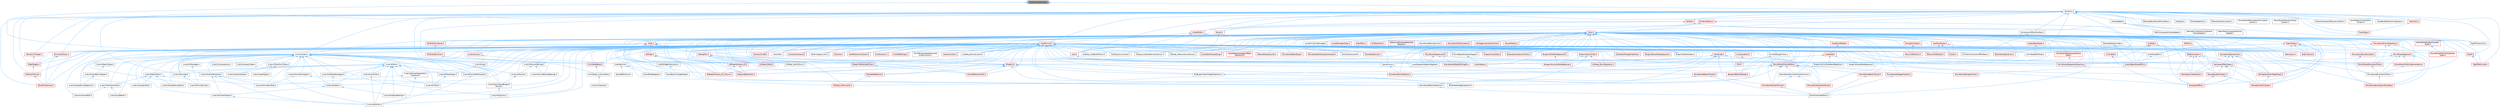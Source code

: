 digraph "TransformVectorized.h"
{
 // INTERACTIVE_SVG=YES
 // LATEX_PDF_SIZE
  bgcolor="transparent";
  edge [fontname=Helvetica,fontsize=10,labelfontname=Helvetica,labelfontsize=10];
  node [fontname=Helvetica,fontsize=10,shape=box,height=0.2,width=0.4];
  Node1 [id="Node000001",label="TransformVectorized.h",height=0.2,width=0.4,color="gray40", fillcolor="grey60", style="filled", fontcolor="black",tooltip=" "];
  Node1 -> Node2 [id="edge1_Node000001_Node000002",dir="back",color="steelblue1",style="solid",tooltip=" "];
  Node2 [id="Node000002",label="LiveLinkTypes.h",height=0.2,width=0.4,color="grey40", fillcolor="white", style="filled",URL="$d2/d4c/LiveLinkTypes_8h.html",tooltip=" "];
  Node2 -> Node3 [id="edge2_Node000002_Node000003",dir="back",color="steelblue1",style="solid",tooltip=" "];
  Node3 [id="Node000003",label="AnimNode_LiveLinkPose.h",height=0.2,width=0.4,color="grey40", fillcolor="white", style="filled",URL="$df/d09/AnimNode__LiveLinkPose_8h.html",tooltip=" "];
  Node3 -> Node4 [id="edge3_Node000003_Node000004",dir="back",color="steelblue1",style="solid",tooltip=" "];
  Node4 [id="Node000004",label="LiveLinkInstance.h",height=0.2,width=0.4,color="grey40", fillcolor="white", style="filled",URL="$d5/d97/LiveLinkInstance_8h.html",tooltip=" "];
  Node2 -> Node5 [id="edge4_Node000002_Node000005",dir="back",color="steelblue1",style="solid",tooltip=" "];
  Node5 [id="Node000005",label="ILiveLinkClient.h",height=0.2,width=0.4,color="grey40", fillcolor="white", style="filled",URL="$d6/d54/ILiveLinkClient_8h.html",tooltip=" "];
  Node2 -> Node6 [id="edge5_Node000002_Node000006",dir="back",color="steelblue1",style="solid",tooltip=" "];
  Node6 [id="Node000006",label="ILiveLinkSource.h",height=0.2,width=0.4,color="grey40", fillcolor="white", style="filled",URL="$d8/dfe/ILiveLinkSource_8h.html",tooltip=" "];
  Node6 -> Node7 [id="edge6_Node000006_Node000007",dir="back",color="steelblue1",style="solid",tooltip=" "];
  Node7 [id="Node000007",label="LiveLinkAnimationBlueprint\lStructs.h",height=0.2,width=0.4,color="grey40", fillcolor="white", style="filled",URL="$d3/de9/LiveLinkAnimationBlueprintStructs_8h.html",tooltip=" "];
  Node7 -> Node8 [id="edge7_Node000007_Node000008",dir="back",color="steelblue1",style="solid",tooltip=" "];
  Node8 [id="Node000008",label="LiveLinkRigUnits.h",height=0.2,width=0.4,color="grey40", fillcolor="white", style="filled",URL="$d4/d71/LiveLinkRigUnits_8h.html",tooltip=" "];
  Node2 -> Node9 [id="edge8_Node000002_Node000009",dir="back",color="steelblue1",style="solid",tooltip=" "];
  Node9 [id="Node000009",label="ILiveLinkSubject.h",height=0.2,width=0.4,color="grey40", fillcolor="white", style="filled",URL="$d6/d3c/ILiveLinkSubject_8h.html",tooltip=" "];
  Node9 -> Node10 [id="edge9_Node000009_Node000010",dir="back",color="steelblue1",style="solid",tooltip=" "];
  Node10 [id="Node000010",label="LiveLinkSubjectSettings.h",height=0.2,width=0.4,color="grey40", fillcolor="white", style="filled",URL="$d1/d4f/LiveLinkSubjectSettings_8h.html",tooltip=" "];
  Node9 -> Node11 [id="edge10_Node000009_Node000011",dir="back",color="steelblue1",style="solid",tooltip=" "];
  Node11 [id="Node000011",label="LiveLinkVirtualSubject.h",height=0.2,width=0.4,color="grey40", fillcolor="white", style="filled",URL="$d2/de5/LiveLinkVirtualSubject_8h.html",tooltip=" "];
  Node11 -> Node12 [id="edge11_Node000011_Node000012",dir="back",color="steelblue1",style="solid",tooltip=" "];
  Node12 [id="Node000012",label="LiveLinkRoleTrait.h",height=0.2,width=0.4,color="grey40", fillcolor="white", style="filled",URL="$d3/deb/LiveLinkRoleTrait_8h.html",tooltip=" "];
  Node2 -> Node7 [id="edge12_Node000002_Node000007",dir="back",color="steelblue1",style="solid",tooltip=" "];
  Node2 -> Node13 [id="edge13_Node000002_Node000013",dir="back",color="steelblue1",style="solid",tooltip=" "];
  Node13 [id="Node000013",label="LiveLinkAnimationRole.h",height=0.2,width=0.4,color="grey40", fillcolor="white", style="filled",URL="$de/d82/LiveLinkAnimationRole_8h.html",tooltip=" "];
  Node2 -> Node14 [id="edge14_Node000002_Node000014",dir="back",color="steelblue1",style="solid",tooltip=" "];
  Node14 [id="Node000014",label="LiveLinkAnimationTypes.h",height=0.2,width=0.4,color="grey40", fillcolor="white", style="filled",URL="$d6/d96/LiveLinkAnimationTypes_8h.html",tooltip=" "];
  Node14 -> Node7 [id="edge15_Node000014_Node000007",dir="back",color="steelblue1",style="solid",tooltip=" "];
  Node14 -> Node13 [id="edge16_Node000014_Node000013",dir="back",color="steelblue1",style="solid",tooltip=" "];
  Node2 -> Node15 [id="edge17_Node000002_Node000015",dir="back",color="steelblue1",style="solid",tooltip=" "];
  Node15 [id="Node000015",label="LiveLinkBasicRole.h",height=0.2,width=0.4,color="grey40", fillcolor="white", style="filled",URL="$d4/d3d/LiveLinkBasicRole_8h.html",tooltip=" "];
  Node15 -> Node13 [id="edge18_Node000015_Node000013",dir="back",color="steelblue1",style="solid",tooltip=" "];
  Node15 -> Node16 [id="edge19_Node000015_Node000016",dir="back",color="steelblue1",style="solid",tooltip=" "];
  Node16 [id="Node000016",label="LiveLinkInputDeviceRole.h",height=0.2,width=0.4,color="grey40", fillcolor="white", style="filled",URL="$d3/d0b/LiveLinkInputDeviceRole_8h.html",tooltip=" "];
  Node15 -> Node17 [id="edge20_Node000015_Node000017",dir="back",color="steelblue1",style="solid",tooltip=" "];
  Node17 [id="Node000017",label="LiveLinkLocatorRole.h",height=0.2,width=0.4,color="grey40", fillcolor="white", style="filled",URL="$de/d86/LiveLinkLocatorRole_8h.html",tooltip=" "];
  Node15 -> Node18 [id="edge21_Node000015_Node000018",dir="back",color="steelblue1",style="solid",tooltip=" "];
  Node18 [id="Node000018",label="LiveLinkTransformRole.h",height=0.2,width=0.4,color="grey40", fillcolor="white", style="filled",URL="$df/df4/LiveLinkTransformRole_8h.html",tooltip=" "];
  Node18 -> Node19 [id="edge22_Node000018_Node000019",dir="back",color="steelblue1",style="solid",tooltip=" "];
  Node19 [id="Node000019",label="LiveLinkCameraRole.h",height=0.2,width=0.4,color="grey40", fillcolor="white", style="filled",URL="$d7/d89/LiveLinkCameraRole_8h.html",tooltip=" "];
  Node18 -> Node20 [id="edge23_Node000018_Node000020",dir="back",color="steelblue1",style="solid",tooltip=" "];
  Node20 [id="Node000020",label="LiveLinkLightRole.h",height=0.2,width=0.4,color="grey40", fillcolor="white", style="filled",URL="$d2/d10/LiveLinkLightRole_8h.html",tooltip=" "];
  Node2 -> Node21 [id="edge24_Node000002_Node000021",dir="back",color="steelblue1",style="solid",tooltip=" "];
  Node21 [id="Node000021",label="LiveLinkBasicTypes.h",height=0.2,width=0.4,color="grey40", fillcolor="white", style="filled",URL="$da/ded/LiveLinkBasicTypes_8h.html",tooltip=" "];
  Node21 -> Node22 [id="edge25_Node000021_Node000022",dir="back",color="steelblue1",style="solid",tooltip=" "];
  Node22 [id="Node000022",label="LiveLinkInputDeviceTypes.h",height=0.2,width=0.4,color="grey40", fillcolor="white", style="filled",URL="$d3/d29/LiveLinkInputDeviceTypes_8h.html",tooltip=" "];
  Node22 -> Node23 [id="edge26_Node000022_Node000023",dir="back",color="steelblue1",style="solid",tooltip=" "];
  Node23 [id="Node000023",label="LiveLinkInputDeviceRigUnits.h",height=0.2,width=0.4,color="grey40", fillcolor="white", style="filled",URL="$d3/d64/LiveLinkInputDeviceRigUnits_8h.html",tooltip=" "];
  Node2 -> Node19 [id="edge27_Node000002_Node000019",dir="back",color="steelblue1",style="solid",tooltip=" "];
  Node2 -> Node24 [id="edge28_Node000002_Node000024",dir="back",color="steelblue1",style="solid",tooltip=" "];
  Node24 [id="Node000024",label="LiveLinkCameraTypes.h",height=0.2,width=0.4,color="grey40", fillcolor="white", style="filled",URL="$d1/df8/LiveLinkCameraTypes_8h.html",tooltip=" "];
  Node2 -> Node25 [id="edge29_Node000002_Node000025",dir="back",color="steelblue1",style="solid",tooltip=" "];
  Node25 [id="Node000025",label="LiveLinkCompression.h",height=0.2,width=0.4,color="grey40", fillcolor="white", style="filled",URL="$db/da3/LiveLinkCompression_8h.html",tooltip=" "];
  Node2 -> Node26 [id="edge30_Node000002_Node000026",dir="back",color="steelblue1",style="solid",tooltip=" "];
  Node26 [id="Node000026",label="LiveLinkFrameInterpolation\lProcessor.h",height=0.2,width=0.4,color="grey40", fillcolor="white", style="filled",URL="$d5/df9/LiveLinkFrameInterpolationProcessor_8h.html",tooltip=" "];
  Node26 -> Node13 [id="edge31_Node000026_Node000013",dir="back",color="steelblue1",style="solid",tooltip=" "];
  Node26 -> Node12 [id="edge32_Node000026_Node000012",dir="back",color="steelblue1",style="solid",tooltip=" "];
  Node2 -> Node27 [id="edge33_Node000002_Node000027",dir="back",color="steelblue1",style="solid",tooltip=" "];
  Node27 [id="Node000027",label="LiveLinkFramePreProcessor.h",height=0.2,width=0.4,color="grey40", fillcolor="white", style="filled",URL="$df/d39/LiveLinkFramePreProcessor_8h.html",tooltip=" "];
  Node27 -> Node12 [id="edge34_Node000027_Node000012",dir="back",color="steelblue1",style="solid",tooltip=" "];
  Node2 -> Node28 [id="edge35_Node000002_Node000028",dir="back",color="steelblue1",style="solid",tooltip=" "];
  Node28 [id="Node000028",label="LiveLinkFrameTranslator.h",height=0.2,width=0.4,color="grey40", fillcolor="white", style="filled",URL="$d8/df5/LiveLinkFrameTranslator_8h.html",tooltip=" "];
  Node28 -> Node9 [id="edge36_Node000028_Node000009",dir="back",color="steelblue1",style="solid",tooltip=" "];
  Node28 -> Node13 [id="edge37_Node000028_Node000013",dir="back",color="steelblue1",style="solid",tooltip=" "];
  Node28 -> Node12 [id="edge38_Node000028_Node000012",dir="back",color="steelblue1",style="solid",tooltip=" "];
  Node28 -> Node11 [id="edge39_Node000028_Node000011",dir="back",color="steelblue1",style="solid",tooltip=" "];
  Node2 -> Node23 [id="edge40_Node000002_Node000023",dir="back",color="steelblue1",style="solid",tooltip=" "];
  Node2 -> Node16 [id="edge41_Node000002_Node000016",dir="back",color="steelblue1",style="solid",tooltip=" "];
  Node2 -> Node20 [id="edge42_Node000002_Node000020",dir="back",color="steelblue1",style="solid",tooltip=" "];
  Node2 -> Node17 [id="edge43_Node000002_Node000017",dir="back",color="steelblue1",style="solid",tooltip=" "];
  Node2 -> Node29 [id="edge44_Node000002_Node000029",dir="back",color="steelblue1",style="solid",tooltip=" "];
  Node29 [id="Node000029",label="LiveLinkLocatorTypes.h",height=0.2,width=0.4,color="grey40", fillcolor="white", style="filled",URL="$dd/d89/LiveLinkLocatorTypes_8h.html",tooltip=" "];
  Node2 -> Node30 [id="edge45_Node000002_Node000030",dir="back",color="steelblue1",style="solid",tooltip=" "];
  Node30 [id="Node000030",label="LiveLinkLog.h",height=0.2,width=0.4,color="grey40", fillcolor="white", style="filled",URL="$d4/d26/LiveLinkLog_8h.html",tooltip=" "];
  Node2 -> Node31 [id="edge46_Node000002_Node000031",dir="back",color="steelblue1",style="solid",tooltip=" "];
  Node31 [id="Node000031",label="LiveLinkMessages.h",height=0.2,width=0.4,color="grey40", fillcolor="white", style="filled",URL="$d4/d98/LiveLinkMessages_8h.html",tooltip=" "];
  Node31 -> Node32 [id="edge47_Node000031_Node000032",dir="back",color="steelblue1",style="solid",tooltip=" "];
  Node32 [id="Node000032",label="LiveLinkProviderImpl.h",height=0.2,width=0.4,color="grey40", fillcolor="white", style="filled",URL="$dc/da0/LiveLinkProviderImpl_8h.html",tooltip=" "];
  Node2 -> Node33 [id="edge48_Node000002_Node000033",dir="back",color="steelblue1",style="solid",tooltip=" "];
  Node33 [id="Node000033",label="LiveLinkPresetTypes.h",height=0.2,width=0.4,color="grey40", fillcolor="white", style="filled",URL="$d3/d83/LiveLinkPresetTypes_8h.html",tooltip=" "];
  Node33 -> Node5 [id="edge49_Node000033_Node000005",dir="back",color="steelblue1",style="solid",tooltip=" "];
  Node2 -> Node34 [id="edge50_Node000002_Node000034",dir="back",color="steelblue1",style="solid",tooltip=" "];
  Node34 [id="Node000034",label="LiveLinkProvider.h",height=0.2,width=0.4,color="grey40", fillcolor="white", style="filled",URL="$de/d9f/LiveLinkProvider_8h.html",tooltip=" "];
  Node34 -> Node32 [id="edge51_Node000034_Node000032",dir="back",color="steelblue1",style="solid",tooltip=" "];
  Node2 -> Node8 [id="edge52_Node000002_Node000008",dir="back",color="steelblue1",style="solid",tooltip=" "];
  Node2 -> Node35 [id="edge53_Node000002_Node000035",dir="back",color="steelblue1",style="solid",tooltip=" "];
  Node35 [id="Node000035",label="LiveLinkRole.h",height=0.2,width=0.4,color="grey40", fillcolor="white", style="filled",URL="$d0/d32/LiveLinkRole_8h.html",tooltip=" "];
  Node35 -> Node5 [id="edge54_Node000035_Node000005",dir="back",color="steelblue1",style="solid",tooltip=" "];
  Node35 -> Node9 [id="edge55_Node000035_Node000009",dir="back",color="steelblue1",style="solid",tooltip=" "];
  Node35 -> Node15 [id="edge56_Node000035_Node000015",dir="back",color="steelblue1",style="solid",tooltip=" "];
  Node35 -> Node36 [id="edge57_Node000035_Node000036",dir="back",color="steelblue1",style="solid",tooltip=" "];
  Node36 [id="Node000036",label="LiveLinkController.h",height=0.2,width=0.4,color="grey40", fillcolor="white", style="filled",URL="$d5/deb/LiveLinkController_8h.html",tooltip=" "];
  Node36 -> Node12 [id="edge58_Node000036_Node000012",dir="back",color="steelblue1",style="solid",tooltip=" "];
  Node35 -> Node26 [id="edge59_Node000035_Node000026",dir="back",color="steelblue1",style="solid",tooltip=" "];
  Node35 -> Node27 [id="edge60_Node000035_Node000027",dir="back",color="steelblue1",style="solid",tooltip=" "];
  Node35 -> Node28 [id="edge61_Node000035_Node000028",dir="back",color="steelblue1",style="solid",tooltip=" "];
  Node35 -> Node33 [id="edge62_Node000035_Node000033",dir="back",color="steelblue1",style="solid",tooltip=" "];
  Node35 -> Node34 [id="edge63_Node000035_Node000034",dir="back",color="steelblue1",style="solid",tooltip=" "];
  Node35 -> Node12 [id="edge64_Node000035_Node000012",dir="back",color="steelblue1",style="solid",tooltip=" "];
  Node35 -> Node37 [id="edge65_Node000035_Node000037",dir="back",color="steelblue1",style="solid",tooltip=" "];
  Node37 [id="Node000037",label="LiveLinkSubjectRemapper.h",height=0.2,width=0.4,color="grey40", fillcolor="white", style="filled",URL="$d4/d4e/LiveLinkSubjectRemapper_8h.html",tooltip=" "];
  Node37 -> Node9 [id="edge66_Node000037_Node000009",dir="back",color="steelblue1",style="solid",tooltip=" "];
  Node35 -> Node10 [id="edge67_Node000035_Node000010",dir="back",color="steelblue1",style="solid",tooltip=" "];
  Node2 -> Node12 [id="edge68_Node000002_Node000012",dir="back",color="steelblue1",style="solid",tooltip=" "];
  Node2 -> Node38 [id="edge69_Node000002_Node000038",dir="back",color="steelblue1",style="solid",tooltip=" "];
  Node38 [id="Node000038",label="LiveLinkSourceSettings.h",height=0.2,width=0.4,color="grey40", fillcolor="white", style="filled",URL="$d2/ded/LiveLinkSourceSettings_8h.html",tooltip=" "];
  Node38 -> Node6 [id="edge70_Node000038_Node000006",dir="back",color="steelblue1",style="solid",tooltip=" "];
  Node38 -> Node39 [id="edge71_Node000038_Node000039",dir="back",color="steelblue1",style="solid",tooltip=" "];
  Node39 [id="Node000039",label="LiveLinkCurveRemapSettings.h",height=0.2,width=0.4,color="grey40", fillcolor="white", style="filled",URL="$d2/d54/LiveLinkCurveRemapSettings_8h.html",tooltip=" "];
  Node2 -> Node37 [id="edge72_Node000002_Node000037",dir="back",color="steelblue1",style="solid",tooltip=" "];
  Node2 -> Node18 [id="edge73_Node000002_Node000018",dir="back",color="steelblue1",style="solid",tooltip=" "];
  Node2 -> Node40 [id="edge74_Node000002_Node000040",dir="back",color="steelblue1",style="solid",tooltip=" "];
  Node40 [id="Node000040",label="LiveLinkTransformTypes.h",height=0.2,width=0.4,color="grey40", fillcolor="white", style="filled",URL="$d8/d05/LiveLinkTransformTypes_8h.html",tooltip=" "];
  Node40 -> Node24 [id="edge75_Node000040_Node000024",dir="back",color="steelblue1",style="solid",tooltip=" "];
  Node40 -> Node41 [id="edge76_Node000040_Node000041",dir="back",color="steelblue1",style="solid",tooltip=" "];
  Node41 [id="Node000041",label="LiveLinkLightTypes.h",height=0.2,width=0.4,color="grey40", fillcolor="white", style="filled",URL="$d8/ddc/LiveLinkLightTypes_8h.html",tooltip=" "];
  Node2 -> Node11 [id="edge77_Node000002_Node000011",dir="back",color="steelblue1",style="solid",tooltip=" "];
  Node1 -> Node42 [id="edge78_Node000001_Node000042",dir="back",color="steelblue1",style="solid",tooltip=" "];
  Node42 [id="Node000042",label="Transform.h",height=0.2,width=0.4,color="grey40", fillcolor="white", style="filled",URL="$de/d05/Math_2Transform_8h.html",tooltip=" "];
  Node42 -> Node43 [id="edge79_Node000042_Node000043",dir="back",color="steelblue1",style="solid",tooltip=" "];
  Node43 [id="Node000043",label="AnimNodeEditMode.h",height=0.2,width=0.4,color="grey40", fillcolor="white", style="filled",URL="$df/df6/AnimNodeEditMode_8h.html",tooltip=" "];
  Node42 -> Node44 [id="edge80_Node000042_Node000044",dir="back",color="steelblue1",style="solid",tooltip=" "];
  Node44 [id="Node000044",label="AudioDevice.h",height=0.2,width=0.4,color="grey40", fillcolor="white", style="filled",URL="$d7/ddb/AudioDevice_8h.html",tooltip=" "];
  Node44 -> Node45 [id="edge81_Node000044_Node000045",dir="back",color="steelblue1",style="solid",tooltip=" "];
  Node45 [id="Node000045",label="SoundDefinitions.h",height=0.2,width=0.4,color="grey40", fillcolor="white", style="filled",URL="$d4/da9/SoundDefinitions_8h.html",tooltip=" "];
  Node44 -> Node46 [id="edge82_Node000044_Node000046",dir="back",color="steelblue1",style="solid",tooltip=" "];
  Node46 [id="Node000046",label="SoundNodeDoppler.h",height=0.2,width=0.4,color="grey40", fillcolor="white", style="filled",URL="$d1/d51/SoundNodeDoppler_8h.html",tooltip=" "];
  Node44 -> Node47 [id="edge83_Node000044_Node000047",dir="back",color="steelblue1",style="solid",tooltip=" "];
  Node47 [id="Node000047",label="SoundSubmixGraphNode.h",height=0.2,width=0.4,color="grey40", fillcolor="white", style="filled",URL="$d5/d09/SoundSubmixGraphNode_8h.html",tooltip=" "];
  Node42 -> Node48 [id="edge84_Node000042_Node000048",dir="back",color="steelblue1",style="solid",tooltip=" "];
  Node48 [id="Node000048",label="CacheAdapter.h",height=0.2,width=0.4,color="grey40", fillcolor="white", style="filled",URL="$da/d29/CacheAdapter_8h.html",tooltip=" "];
  Node48 -> Node49 [id="edge85_Node000048_Node000049",dir="back",color="steelblue1",style="solid",tooltip=" "];
  Node49 [id="Node000049",label="FleshComponentCacheAdapter.h",height=0.2,width=0.4,color="grey40", fillcolor="white", style="filled",URL="$dc/d06/FleshComponentCacheAdapter_8h.html",tooltip=" "];
  Node48 -> Node50 [id="edge86_Node000048_Node000050",dir="back",color="steelblue1",style="solid",tooltip=" "];
  Node50 [id="Node000050",label="GeometryCollectionComponent\lCacheAdapter.h",height=0.2,width=0.4,color="grey40", fillcolor="white", style="filled",URL="$d5/df2/GeometryCollectionComponentCacheAdapter_8h.html",tooltip=" "];
  Node48 -> Node51 [id="edge87_Node000048_Node000051",dir="back",color="steelblue1",style="solid",tooltip=" "];
  Node51 [id="Node000051",label="StaticMeshComponentCache\lAdapter.h",height=0.2,width=0.4,color="grey40", fillcolor="white", style="filled",URL="$d7/d5a/StaticMeshComponentCacheAdapter_8h.html",tooltip=" "];
  Node42 -> Node52 [id="edge88_Node000042_Node000052",dir="back",color="steelblue1",style="solid",tooltip=" "];
  Node52 [id="Node000052",label="CameraLensEffectInterface.h",height=0.2,width=0.4,color="grey40", fillcolor="white", style="filled",URL="$dd/dbe/CameraLensEffectInterface_8h.html",tooltip=" "];
  Node52 -> Node53 [id="edge89_Node000052_Node000053",dir="back",color="steelblue1",style="solid",tooltip=" "];
  Node53 [id="Node000053",label="EmitterCameraLensEffectBase.h",height=0.2,width=0.4,color="grey40", fillcolor="white", style="filled",URL="$d5/d54/EmitterCameraLensEffectBase_8h.html",tooltip=" "];
  Node42 -> Node54 [id="edge90_Node000042_Node000054",dir="back",color="steelblue1",style="solid",tooltip=" "];
  Node54 [id="Node000054",label="Class.h",height=0.2,width=0.4,color="red", fillcolor="#FFF0F0", style="filled",URL="$d4/d05/Class_8h.html",tooltip=" "];
  Node54 -> Node55 [id="edge91_Node000054_Node000055",dir="back",color="steelblue1",style="solid",tooltip=" "];
  Node55 [id="Node000055",label="ARFilter.h",height=0.2,width=0.4,color="red", fillcolor="#FFF0F0", style="filled",URL="$da/df2/ARFilter_8h.html",tooltip=" "];
  Node54 -> Node168 [id="edge92_Node000054_Node000168",dir="back",color="steelblue1",style="solid",tooltip=" "];
  Node168 [id="Node000168",label="AnimNodeBase.h",height=0.2,width=0.4,color="red", fillcolor="#FFF0F0", style="filled",URL="$d9/dce/AnimNodeBase_8h.html",tooltip=" "];
  Node168 -> Node3 [id="edge93_Node000168_Node000003",dir="back",color="steelblue1",style="solid",tooltip=" "];
  Node54 -> Node293 [id="edge94_Node000054_Node000293",dir="back",color="steelblue1",style="solid",tooltip=" "];
  Node293 [id="Node000293",label="ArchiveObjectPropertyMapper.h",height=0.2,width=0.4,color="grey40", fillcolor="white", style="filled",URL="$dc/d9a/ArchiveObjectPropertyMapper_8h.html",tooltip=" "];
  Node293 -> Node294 [id="edge95_Node000293_Node000294",dir="back",color="steelblue1",style="solid",tooltip=" "];
  Node294 [id="Node000294",label="CoreUObject.h",height=0.2,width=0.4,color="red", fillcolor="#FFF0F0", style="filled",URL="$d0/ded/CoreUObject_8h.html",tooltip=" "];
  Node54 -> Node300 [id="edge96_Node000054_Node000300",dir="back",color="steelblue1",style="solid",tooltip=" "];
  Node300 [id="Node000300",label="AssetBundleData.h",height=0.2,width=0.4,color="red", fillcolor="#FFF0F0", style="filled",URL="$df/d47/AssetBundleData_8h.html",tooltip=" "];
  Node300 -> Node301 [id="edge97_Node000300_Node000301",dir="back",color="steelblue1",style="solid",tooltip=" "];
  Node301 [id="Node000301",label="AssetData.h",height=0.2,width=0.4,color="red", fillcolor="#FFF0F0", style="filled",URL="$d9/d19/AssetData_8h.html",tooltip=" "];
  Node301 -> Node359 [id="edge98_Node000301_Node000359",dir="back",color="steelblue1",style="solid",tooltip=" "];
  Node359 [id="Node000359",label="AudioWidgetSubsystem.h",height=0.2,width=0.4,color="grey40", fillcolor="white", style="filled",URL="$de/d1b/AudioWidgetSubsystem_8h.html",tooltip=" "];
  Node359 -> Node47 [id="edge99_Node000359_Node000047",dir="back",color="steelblue1",style="solid",tooltip=" "];
  Node301 -> Node360 [id="edge100_Node000301_Node000360",dir="back",color="steelblue1",style="solid",tooltip=" "];
  Node360 [id="Node000360",label="BlueprintActionDatabaseRegistrar.h",height=0.2,width=0.4,color="grey40", fillcolor="white", style="filled",URL="$d5/d5d/BlueprintActionDatabaseRegistrar_8h.html",tooltip=" "];
  Node301 -> Node361 [id="edge101_Node000301_Node000361",dir="back",color="steelblue1",style="solid",tooltip=" "];
  Node361 [id="Node000361",label="BlueprintAssetNodeSpawner.h",height=0.2,width=0.4,color="grey40", fillcolor="white", style="filled",URL="$d2/d56/BlueprintAssetNodeSpawner_8h.html",tooltip=" "];
  Node301 -> Node519 [id="edge102_Node000301_Node000519",dir="back",color="steelblue1",style="solid",tooltip=" "];
  Node519 [id="Node000519",label="EdGraphSchema_K2.h",height=0.2,width=0.4,color="red", fillcolor="#FFF0F0", style="filled",URL="$d0/dcf/EdGraphSchema__K2_8h.html",tooltip=" "];
  Node519 -> Node522 [id="edge103_Node000519_Node000522",dir="back",color="steelblue1",style="solid",tooltip=" "];
  Node522 [id="Node000522",label="BlueprintEditorUtils.h",height=0.2,width=0.4,color="red", fillcolor="#FFF0F0", style="filled",URL="$d7/d3d/BlueprintEditorUtils_8h.html",tooltip=" "];
  Node519 -> Node526 [id="edge104_Node000519_Node000526",dir="back",color="steelblue1",style="solid",tooltip=" "];
  Node526 [id="Node000526",label="EdGraphSchema_K2_Actions.h",height=0.2,width=0.4,color="red", fillcolor="#FFF0F0", style="filled",URL="$d8/d9c/EdGraphSchema__K2__Actions_8h.html",tooltip=" "];
  Node54 -> Node997 [id="edge105_Node000054_Node000997",dir="back",color="steelblue1",style="solid",tooltip=" "];
  Node997 [id="Node000997",label="AssetCompilingManager.h",height=0.2,width=0.4,color="grey40", fillcolor="white", style="filled",URL="$d2/d23/AssetCompilingManager_8h.html",tooltip=" "];
  Node54 -> Node301 [id="edge106_Node000054_Node000301",dir="back",color="steelblue1",style="solid",tooltip=" "];
  Node54 -> Node998 [id="edge107_Node000054_Node000998",dir="back",color="steelblue1",style="solid",tooltip=" "];
  Node998 [id="Node000998",label="AssetManagerTypes.h",height=0.2,width=0.4,color="red", fillcolor="#FFF0F0", style="filled",URL="$d6/d98/AssetManagerTypes_8h.html",tooltip=" "];
  Node54 -> Node1000 [id="edge108_Node000054_Node001000",dir="back",color="steelblue1",style="solid",tooltip=" "];
  Node1000 [id="Node001000",label="Attenuation.h",height=0.2,width=0.4,color="red", fillcolor="#FFF0F0", style="filled",URL="$d3/d18/Attenuation_8h.html",tooltip=" "];
  Node54 -> Node1027 [id="edge109_Node000054_Node001027",dir="back",color="steelblue1",style="solid",tooltip=" "];
  Node1027 [id="Node001027",label="AttributesContainer.h",height=0.2,width=0.4,color="red", fillcolor="#FFF0F0", style="filled",URL="$d7/db7/AttributesContainer_8h.html",tooltip=" "];
  Node1027 -> Node1028 [id="edge110_Node001027_Node001028",dir="back",color="steelblue1",style="solid",tooltip=" "];
  Node1028 [id="Node001028",label="AttributesRuntime.h",height=0.2,width=0.4,color="red", fillcolor="#FFF0F0", style="filled",URL="$dc/dc1/AttributesRuntime_8h.html",tooltip=" "];
  Node1028 -> Node168 [id="edge111_Node001028_Node000168",dir="back",color="steelblue1",style="solid",tooltip=" "];
  Node54 -> Node1028 [id="edge112_Node000054_Node001028",dir="back",color="steelblue1",style="solid",tooltip=" "];
  Node54 -> Node1064 [id="edge113_Node000054_Node001064",dir="back",color="steelblue1",style="solid",tooltip=" "];
  Node1064 [id="Node001064",label="AudioPanelWidgetInterface.h",height=0.2,width=0.4,color="red", fillcolor="#FFF0F0", style="filled",URL="$da/d52/AudioPanelWidgetInterface_8h.html",tooltip=" "];
  Node54 -> Node1066 [id="edge114_Node000054_Node001066",dir="back",color="steelblue1",style="solid",tooltip=" "];
  Node1066 [id="Node001066",label="AudioVolume.h",height=0.2,width=0.4,color="red", fillcolor="#FFF0F0", style="filled",URL="$dd/dbb/AudioVolume_8h.html",tooltip=" "];
  Node1066 -> Node44 [id="edge115_Node001066_Node000044",dir="back",color="steelblue1",style="solid",tooltip=" "];
  Node54 -> Node359 [id="edge116_Node000054_Node000359",dir="back",color="steelblue1",style="solid",tooltip=" "];
  Node54 -> Node372 [id="edge117_Node000054_Node000372",dir="back",color="steelblue1",style="solid",tooltip=" "];
  Node372 [id="Node000372",label="BPVariableDragDropAction.h",height=0.2,width=0.4,color="grey40", fillcolor="white", style="filled",URL="$dd/d23/BPVariableDragDropAction_8h.html",tooltip=" "];
  Node54 -> Node1089 [id="edge118_Node000054_Node001089",dir="back",color="steelblue1",style="solid",tooltip=" "];
  Node1089 [id="Node001089",label="BehaviorTreeTypes.h",height=0.2,width=0.4,color="red", fillcolor="#FFF0F0", style="filled",URL="$db/d7c/BehaviorTreeTypes_8h.html",tooltip=" "];
  Node54 -> Node1156 [id="edge119_Node000054_Node001156",dir="back",color="steelblue1",style="solid",tooltip=" "];
  Node1156 [id="Node001156",label="Blueprint.h",height=0.2,width=0.4,color="red", fillcolor="#FFF0F0", style="filled",URL="$d8/d4d/Blueprint_8h.html",tooltip=" "];
  Node1156 -> Node372 [id="edge120_Node001156_Node000372",dir="back",color="steelblue1",style="solid",tooltip=" "];
  Node1156 -> Node705 [id="edge121_Node001156_Node000705",dir="back",color="steelblue1",style="solid",tooltip=" "];
  Node705 [id="Node000705",label="BlueprintEditorSettings.h",height=0.2,width=0.4,color="red", fillcolor="#FFF0F0", style="filled",URL="$d4/dbc/BlueprintEditorSettings_8h.html",tooltip=" "];
  Node1156 -> Node522 [id="edge122_Node001156_Node000522",dir="back",color="steelblue1",style="solid",tooltip=" "];
  Node1156 -> Node526 [id="edge123_Node001156_Node000526",dir="back",color="steelblue1",style="solid",tooltip=" "];
  Node1156 -> Node1235 [id="edge124_Node001156_Node001235",dir="back",color="steelblue1",style="solid",tooltip=" "];
  Node1235 [id="Node001235",label="KismetEditorUtilities.h",height=0.2,width=0.4,color="red", fillcolor="#FFF0F0", style="filled",URL="$d4/d72/KismetEditorUtilities_8h.html",tooltip=" "];
  Node1156 -> Node1239 [id="edge125_Node001156_Node001239",dir="back",color="steelblue1",style="solid",tooltip=" "];
  Node1239 [id="Node001239",label="MemberReference.h",height=0.2,width=0.4,color="red", fillcolor="#FFF0F0", style="filled",URL="$dc/d3d/MemberReference_8h.html",tooltip=" "];
  Node1239 -> Node406 [id="edge126_Node001239_Node000406",dir="back",color="steelblue1",style="solid",tooltip=" "];
  Node406 [id="Node000406",label="K2Node_CallFunction.h",height=0.2,width=0.4,color="red", fillcolor="#FFF0F0", style="filled",URL="$d5/d5f/K2Node__CallFunction_8h.html",tooltip=" "];
  Node1156 -> Node376 [id="edge127_Node001156_Node000376",dir="back",color="steelblue1",style="solid",tooltip=" "];
  Node376 [id="Node000376",label="MyBlueprintItemDragDropAction.h",height=0.2,width=0.4,color="grey40", fillcolor="white", style="filled",URL="$da/d11/MyBlueprintItemDragDropAction_8h.html",tooltip=" "];
  Node376 -> Node372 [id="edge128_Node000376_Node000372",dir="back",color="steelblue1",style="solid",tooltip=" "];
  Node54 -> Node360 [id="edge129_Node000054_Node000360",dir="back",color="steelblue1",style="solid",tooltip=" "];
  Node54 -> Node1262 [id="edge130_Node000054_Node001262",dir="back",color="steelblue1",style="solid",tooltip=" "];
  Node1262 [id="Node001262",label="BlueprintActionFilter.h",height=0.2,width=0.4,color="red", fillcolor="#FFF0F0", style="filled",URL="$d5/d2a/BlueprintActionFilter_8h.html",tooltip=" "];
  Node1262 -> Node1181 [id="edge131_Node001262_Node001181",dir="back",color="steelblue1",style="solid",tooltip=" "];
  Node1181 [id="Node001181",label="BlueprintFunctionNodeSpawner.h",height=0.2,width=0.4,color="red", fillcolor="#FFF0F0", style="filled",URL="$d0/d59/BlueprintFunctionNodeSpawner_8h.html",tooltip=" "];
  Node1262 -> Node406 [id="edge132_Node001262_Node000406",dir="back",color="steelblue1",style="solid",tooltip=" "];
  Node1262 -> Node1226 [id="edge133_Node001262_Node001226",dir="back",color="steelblue1",style="solid",tooltip=" "];
  Node1226 [id="Node001226",label="K2Node_StructOperation.h",height=0.2,width=0.4,color="red", fillcolor="#FFF0F0", style="filled",URL="$d1/d1c/K2Node__StructOperation_8h.html",tooltip=" "];
  Node54 -> Node361 [id="edge134_Node000054_Node000361",dir="back",color="steelblue1",style="solid",tooltip=" "];
  Node54 -> Node705 [id="edge135_Node000054_Node000705",dir="back",color="steelblue1",style="solid",tooltip=" "];
  Node54 -> Node522 [id="edge136_Node000054_Node000522",dir="back",color="steelblue1",style="solid",tooltip=" "];
  Node54 -> Node439 [id="edge137_Node000054_Node000439",dir="back",color="steelblue1",style="solid",tooltip=" "];
  Node439 [id="Node000439",label="BlueprintEventNodeSpawner.h",height=0.2,width=0.4,color="red", fillcolor="#FFF0F0", style="filled",URL="$d4/dd3/BlueprintEventNodeSpawner_8h.html",tooltip=" "];
  Node54 -> Node1180 [id="edge138_Node000054_Node001180",dir="back",color="steelblue1",style="solid",tooltip=" "];
  Node1180 [id="Node001180",label="BlueprintFieldNodeSpawner.h",height=0.2,width=0.4,color="red", fillcolor="#FFF0F0", style="filled",URL="$da/d70/BlueprintFieldNodeSpawner_8h.html",tooltip=" "];
  Node1180 -> Node1181 [id="edge139_Node001180_Node001181",dir="back",color="steelblue1",style="solid",tooltip=" "];
  Node54 -> Node1181 [id="edge140_Node000054_Node001181",dir="back",color="steelblue1",style="solid",tooltip=" "];
  Node54 -> Node1267 [id="edge141_Node000054_Node001267",dir="back",color="steelblue1",style="solid",tooltip=" "];
  Node1267 [id="Node001267",label="BlueprintGeneratedClass.h",height=0.2,width=0.4,color="red", fillcolor="#FFF0F0", style="filled",URL="$d6/d77/BlueprintGeneratedClass_8h.html",tooltip=" "];
  Node1267 -> Node1235 [id="edge142_Node001267_Node001235",dir="back",color="steelblue1",style="solid",tooltip=" "];
  Node54 -> Node1270 [id="edge143_Node000054_Node001270",dir="back",color="steelblue1",style="solid",tooltip=" "];
  Node1270 [id="Node001270",label="BlueprintNodeHelpers.h",height=0.2,width=0.4,color="grey40", fillcolor="white", style="filled",URL="$df/d9b/BlueprintNodeHelpers_8h.html",tooltip=" "];
  Node54 -> Node1271 [id="edge144_Node000054_Node001271",dir="back",color="steelblue1",style="solid",tooltip=" "];
  Node1271 [id="Node001271",label="BodyInstance.h",height=0.2,width=0.4,color="red", fillcolor="#FFF0F0", style="filled",URL="$d3/d42/BodyInstance_8h.html",tooltip=" "];
  Node54 -> Node1243 [id="edge145_Node000054_Node001243",dir="back",color="steelblue1",style="solid",tooltip=" "];
  Node1243 [id="Node001243",label="BuiltInChannelEditors.h",height=0.2,width=0.4,color="grey40", fillcolor="white", style="filled",URL="$df/daf/BuiltInChannelEditors_8h.html",tooltip=" "];
  Node54 -> Node1562 [id="edge146_Node000054_Node001562",dir="back",color="steelblue1",style="solid",tooltip=" "];
  Node1562 [id="Node001562",label="Casts.h",height=0.2,width=0.4,color="red", fillcolor="#FFF0F0", style="filled",URL="$d4/d55/Casts_8h.html",tooltip=" "];
  Node1562 -> Node294 [id="edge147_Node001562_Node000294",dir="back",color="steelblue1",style="solid",tooltip=" "];
  Node1562 -> Node1570 [id="edge148_Node001562_Node001570",dir="back",color="steelblue1",style="solid",tooltip=" "];
  Node1570 [id="Node001570",label="CoreUObjectSharedPCH.h",height=0.2,width=0.4,color="red", fillcolor="#FFF0F0", style="filled",URL="$de/d2f/CoreUObjectSharedPCH_8h.html",tooltip=" "];
  Node1562 -> Node1572 [id="edge149_Node001562_Node001572",dir="back",color="steelblue1",style="solid",tooltip=" "];
  Node1572 [id="Node001572",label="EdGraph.h",height=0.2,width=0.4,color="red", fillcolor="#FFF0F0", style="filled",URL="$dd/dae/EdGraph_8h.html",tooltip=" "];
  Node1572 -> Node522 [id="edge150_Node001572_Node000522",dir="back",color="steelblue1",style="solid",tooltip=" "];
  Node1572 -> Node519 [id="edge151_Node001572_Node000519",dir="back",color="steelblue1",style="solid",tooltip=" "];
  Node1572 -> Node526 [id="edge152_Node001572_Node000526",dir="back",color="steelblue1",style="solid",tooltip=" "];
  Node1562 -> Node1588 [id="edge153_Node001562_Node001588",dir="back",color="steelblue1",style="solid",tooltip=" "];
  Node1588 [id="Node001588",label="EdGraphPin.h",height=0.2,width=0.4,color="red", fillcolor="#FFF0F0", style="filled",URL="$da/d52/EdGraphPin_8h.html",tooltip=" "];
  Node1588 -> Node1156 [id="edge154_Node001588_Node001156",dir="back",color="steelblue1",style="solid",tooltip=" "];
  Node1588 -> Node1267 [id="edge155_Node001588_Node001267",dir="back",color="steelblue1",style="solid",tooltip=" "];
  Node1588 -> Node519 [id="edge156_Node001588_Node000519",dir="back",color="steelblue1",style="solid",tooltip=" "];
  Node1588 -> Node526 [id="edge157_Node001588_Node000526",dir="back",color="steelblue1",style="solid",tooltip=" "];
  Node1588 -> Node1222 [id="edge158_Node001588_Node001222",dir="back",color="steelblue1",style="solid",tooltip=" "];
  Node1222 [id="Node001222",label="K2Node_Select.h",height=0.2,width=0.4,color="red", fillcolor="#FFF0F0", style="filled",URL="$d2/de5/K2Node__Select_8h.html",tooltip=" "];
  Node1588 -> Node460 [id="edge159_Node001588_Node000460",dir="back",color="steelblue1",style="solid",tooltip=" "];
  Node460 [id="Node000460",label="K2Node_SwitchEnum.h",height=0.2,width=0.4,color="grey40", fillcolor="white", style="filled",URL="$d1/df5/K2Node__SwitchEnum_8h.html",tooltip=" "];
  Node1562 -> Node526 [id="edge160_Node001562_Node000526",dir="back",color="steelblue1",style="solid",tooltip=" "];
  Node1562 -> Node2 [id="edge161_Node001562_Node000002",dir="back",color="steelblue1",style="solid",tooltip=" "];
  Node1562 -> Node3485 [id="edge162_Node001562_Node003485",dir="back",color="steelblue1",style="solid",tooltip=" "];
  Node3485 [id="Node003485",label="MovieSceneEntitySystemGraphs.h",height=0.2,width=0.4,color="red", fillcolor="#FFF0F0", style="filled",URL="$dd/ded/MovieSceneEntitySystemGraphs_8h.html",tooltip=" "];
  Node1562 -> Node2422 [id="edge163_Node001562_Node002422",dir="back",color="steelblue1",style="solid",tooltip=" "];
  Node2422 [id="Node002422",label="StateTargets.h",height=0.2,width=0.4,color="red", fillcolor="#FFF0F0", style="filled",URL="$de/d0d/StateTargets_8h.html",tooltip=" "];
  Node2422 -> Node2427 [id="edge164_Node002422_Node002427",dir="back",color="steelblue1",style="solid",tooltip=" "];
  Node2427 [id="Node002427",label="TransformProxy.h",height=0.2,width=0.4,color="red", fillcolor="#FFF0F0", style="filled",URL="$dc/d4e/TransformProxy_8h.html",tooltip=" "];
  Node2427 -> Node2430 [id="edge165_Node002427_Node002430",dir="back",color="steelblue1",style="solid",tooltip=" "];
  Node2430 [id="Node002430",label="TransformSources.h",height=0.2,width=0.4,color="red", fillcolor="#FFF0F0", style="filled",URL="$d3/ddb/TransformSources_8h.html",tooltip=" "];
  Node1562 -> Node2430 [id="edge166_Node001562_Node002430",dir="back",color="steelblue1",style="solid",tooltip=" "];
  Node54 -> Node3630 [id="edge167_Node000054_Node003630",dir="back",color="steelblue1",style="solid",tooltip=" "];
  Node3630 [id="Node003630",label="ClassIconFinder.h",height=0.2,width=0.4,color="red", fillcolor="#FFF0F0", style="filled",URL="$dc/d62/ClassIconFinder_8h.html",tooltip=" "];
  Node54 -> Node3631 [id="edge168_Node000054_Node003631",dir="back",color="steelblue1",style="solid",tooltip=" "];
  Node3631 [id="Node003631",label="ClassTree.h",height=0.2,width=0.4,color="grey40", fillcolor="white", style="filled",URL="$d4/d0e/ClassTree_8h.html",tooltip=" "];
  Node54 -> Node3632 [id="edge169_Node000054_Node003632",dir="back",color="steelblue1",style="solid",tooltip=" "];
  Node3632 [id="Node003632",label="CompositeFont.h",height=0.2,width=0.4,color="red", fillcolor="#FFF0F0", style="filled",URL="$df/d09/CompositeFont_8h.html",tooltip=" "];
  Node3632 -> Node3633 [id="edge170_Node003632_Node003633",dir="back",color="steelblue1",style="solid",tooltip=" "];
  Node3633 [id="Node003633",label="Font.h",height=0.2,width=0.4,color="red", fillcolor="#FFF0F0", style="filled",URL="$d8/dd1/Font_8h.html",tooltip=" "];
  Node54 -> Node4151 [id="edge171_Node000054_Node004151",dir="back",color="steelblue1",style="solid",tooltip=" "];
  Node4151 [id="Node004151",label="ConstraintInstance.h",height=0.2,width=0.4,color="red", fillcolor="#FFF0F0", style="filled",URL="$d9/db0/ConstraintInstance_8h.html",tooltip=" "];
  Node54 -> Node4154 [id="edge172_Node000054_Node004154",dir="back",color="steelblue1",style="solid",tooltip=" "];
  Node4154 [id="Node004154",label="CoreNet.h",height=0.2,width=0.4,color="red", fillcolor="#FFF0F0", style="filled",URL="$da/d1a/CoreNet_8h.html",tooltip=" "];
  Node4154 -> Node294 [id="edge173_Node004154_Node000294",dir="back",color="steelblue1",style="solid",tooltip=" "];
  Node4154 -> Node1570 [id="edge174_Node004154_Node001570",dir="back",color="steelblue1",style="solid",tooltip=" "];
  Node4154 -> Node4163 [id="edge175_Node004154_Node004163",dir="back",color="steelblue1",style="solid",tooltip=" "];
  Node4163 [id="Node004163",label="NetSerialization.h",height=0.2,width=0.4,color="red", fillcolor="#FFF0F0", style="filled",URL="$d6/dc9/NetSerialization_8h.html",tooltip=" "];
  Node4163 -> Node1847 [id="edge176_Node004163_Node001847",dir="back",color="steelblue1",style="solid",tooltip=" "];
  Node1847 [id="Node001847",label="GameplayAbilitySpec.h",height=0.2,width=0.4,color="red", fillcolor="#FFF0F0", style="filled",URL="$dd/daf/GameplayAbilitySpec_8h.html",tooltip=" "];
  Node1847 -> Node1834 [id="edge177_Node001847_Node001834",dir="back",color="steelblue1",style="solid",tooltip=" "];
  Node1834 [id="Node001834",label="GameplayAbilityTypes.h",height=0.2,width=0.4,color="red", fillcolor="#FFF0F0", style="filled",URL="$d1/dd9/GameplayAbilityTypes_8h.html",tooltip=" "];
  Node1847 -> Node1849 [id="edge178_Node001847_Node001849",dir="back",color="steelblue1",style="solid",tooltip=" "];
  Node1849 [id="Node001849",label="GameplayEffect.h",height=0.2,width=0.4,color="red", fillcolor="#FFF0F0", style="filled",URL="$d4/d15/GameplayEffect_8h.html",tooltip=" "];
  Node4163 -> Node1833 [id="edge179_Node004163_Node001833",dir="back",color="steelblue1",style="solid",tooltip=" "];
  Node1833 [id="Node001833",label="GameplayAbilityTargetTypes.h",height=0.2,width=0.4,color="red", fillcolor="#FFF0F0", style="filled",URL="$d8/dd1/GameplayAbilityTargetTypes_8h.html",tooltip=" "];
  Node1833 -> Node1834 [id="edge180_Node001833_Node001834",dir="back",color="steelblue1",style="solid",tooltip=" "];
  Node4163 -> Node1861 [id="edge181_Node004163_Node001861",dir="back",color="steelblue1",style="solid",tooltip=" "];
  Node1861 [id="Node001861",label="GameplayCueInterface.h",height=0.2,width=0.4,color="red", fillcolor="#FFF0F0", style="filled",URL="$d3/d31/GameplayCueInterface_8h.html",tooltip=" "];
  Node4163 -> Node1849 [id="edge182_Node004163_Node001849",dir="back",color="steelblue1",style="solid",tooltip=" "];
  Node4163 -> Node1845 [id="edge183_Node004163_Node001845",dir="back",color="steelblue1",style="solid",tooltip=" "];
  Node1845 [id="Node001845",label="GameplayEffectTypes.h",height=0.2,width=0.4,color="red", fillcolor="#FFF0F0", style="filled",URL="$d7/d59/GameplayEffectTypes_8h.html",tooltip=" "];
  Node1845 -> Node1847 [id="edge184_Node001845_Node001847",dir="back",color="steelblue1",style="solid",tooltip=" "];
  Node1845 -> Node1833 [id="edge185_Node001845_Node001833",dir="back",color="steelblue1",style="solid",tooltip=" "];
  Node1845 -> Node1834 [id="edge186_Node001845_Node001834",dir="back",color="steelblue1",style="solid",tooltip=" "];
  Node1845 -> Node1861 [id="edge187_Node001845_Node001861",dir="back",color="steelblue1",style="solid",tooltip=" "];
  Node1845 -> Node1849 [id="edge188_Node001845_Node001849",dir="back",color="steelblue1",style="solid",tooltip=" "];
  Node54 -> Node294 [id="edge189_Node000054_Node000294",dir="back",color="steelblue1",style="solid",tooltip=" "];
  Node54 -> Node1570 [id="edge190_Node000054_Node001570",dir="back",color="steelblue1",style="solid",tooltip=" "];
  Node54 -> Node4172 [id="edge191_Node000054_Node004172",dir="back",color="steelblue1",style="solid",tooltip=" "];
  Node4172 [id="Node004172",label="CurveTable.h",height=0.2,width=0.4,color="red", fillcolor="#FFF0F0", style="filled",URL="$db/def/CurveTable_8h.html",tooltip=" "];
  Node4172 -> Node1849 [id="edge192_Node004172_Node001849",dir="back",color="steelblue1",style="solid",tooltip=" "];
  Node54 -> Node2849 [id="edge193_Node000054_Node002849",dir="back",color="steelblue1",style="solid",tooltip=" "];
  Node2849 [id="Node002849",label="DataTable.h",height=0.2,width=0.4,color="red", fillcolor="#FFF0F0", style="filled",URL="$d3/dba/DataTable_8h.html",tooltip=" "];
  Node54 -> Node1572 [id="edge194_Node000054_Node001572",dir="back",color="steelblue1",style="solid",tooltip=" "];
  Node54 -> Node1588 [id="edge195_Node000054_Node001588",dir="back",color="steelblue1",style="solid",tooltip=" "];
  Node54 -> Node519 [id="edge196_Node000054_Node000519",dir="back",color="steelblue1",style="solid",tooltip=" "];
  Node54 -> Node526 [id="edge197_Node000054_Node000526",dir="back",color="steelblue1",style="solid",tooltip=" "];
  Node54 -> Node4177 [id="edge198_Node000054_Node004177",dir="back",color="steelblue1",style="solid",tooltip=" "];
  Node4177 [id="Node004177",label="EditorCategoryUtils.h",height=0.2,width=0.4,color="grey40", fillcolor="white", style="filled",URL="$d9/d6e/EditorCategoryUtils_8h.html",tooltip=" "];
  Node54 -> Node4178 [id="edge199_Node000054_Node004178",dir="back",color="steelblue1",style="solid",tooltip=" "];
  Node4178 [id="Node004178",label="EngineBaseTypes.h",height=0.2,width=0.4,color="red", fillcolor="#FFF0F0", style="filled",URL="$d6/d1a/EngineBaseTypes_8h.html",tooltip=" "];
  Node4178 -> Node43 [id="edge200_Node004178_Node000043",dir="back",color="steelblue1",style="solid",tooltip=" "];
  Node54 -> Node4254 [id="edge201_Node000054_Node004254",dir="back",color="steelblue1",style="solid",tooltip=" "];
  Node4254 [id="Node004254",label="EngineTypes.h",height=0.2,width=0.4,color="red", fillcolor="#FFF0F0", style="filled",URL="$df/dcf/EngineTypes_8h.html",tooltip=" "];
  Node4254 -> Node168 [id="edge202_Node004254_Node000168",dir="back",color="steelblue1",style="solid",tooltip=" "];
  Node4254 -> Node1000 [id="edge203_Node004254_Node001000",dir="back",color="steelblue1",style="solid",tooltip=" "];
  Node4254 -> Node1156 [id="edge204_Node004254_Node001156",dir="back",color="steelblue1",style="solid",tooltip=" "];
  Node4254 -> Node1271 [id="edge205_Node004254_Node001271",dir="back",color="steelblue1",style="solid",tooltip=" "];
  Node4254 -> Node1833 [id="edge206_Node004254_Node001833",dir="back",color="steelblue1",style="solid",tooltip=" "];
  Node4254 -> Node1849 [id="edge207_Node004254_Node001849",dir="back",color="steelblue1",style="solid",tooltip=" "];
  Node4254 -> Node2400 [id="edge208_Node004254_Node002400",dir="back",color="steelblue1",style="solid",tooltip=" "];
  Node2400 [id="Node002400",label="MovieSceneTracksComponent\lTypes.h",height=0.2,width=0.4,color="red", fillcolor="#FFF0F0", style="filled",URL="$d5/d6a/MovieSceneTracksComponentTypes_8h.html",tooltip=" "];
  Node54 -> Node4413 [id="edge209_Node000054_Node004413",dir="back",color="steelblue1",style="solid",tooltip=" "];
  Node4413 [id="Node004413",label="Events.h",height=0.2,width=0.4,color="red", fillcolor="#FFF0F0", style="filled",URL="$d0/dbb/Events_8h.html",tooltip=" "];
  Node54 -> Node4446 [id="edge210_Node000054_Node004446",dir="back",color="steelblue1",style="solid",tooltip=" "];
  Node4446 [id="Node004446",label="Factories.h",height=0.2,width=0.4,color="red", fillcolor="#FFF0F0", style="filled",URL="$d2/d18/Factories_8h.html",tooltip=" "];
  Node54 -> Node2960 [id="edge211_Node000054_Node002960",dir="back",color="steelblue1",style="solid",tooltip=" "];
  Node2960 [id="Node002960",label="FastReferenceCollector.h",height=0.2,width=0.4,color="red", fillcolor="#FFF0F0", style="filled",URL="$dd/d44/FastReferenceCollector_8h.html",tooltip=" "];
  Node54 -> Node4447 [id="edge212_Node000054_Node004447",dir="back",color="steelblue1",style="solid",tooltip=" "];
  Node4447 [id="Node004447",label="FlowDirection.h",height=0.2,width=0.4,color="red", fillcolor="#FFF0F0", style="filled",URL="$da/d12/FlowDirection_8h.html",tooltip=" "];
  Node54 -> Node3633 [id="edge213_Node000054_Node003633",dir="back",color="steelblue1",style="solid",tooltip=" "];
  Node54 -> Node4448 [id="edge214_Node000054_Node004448",dir="back",color="steelblue1",style="solid",tooltip=" "];
  Node4448 [id="Node004448",label="FontSdfSettings.h",height=0.2,width=0.4,color="red", fillcolor="#FFF0F0", style="filled",URL="$d1/dbc/FontSdfSettings_8h.html",tooltip=" "];
  Node54 -> Node4450 [id="edge215_Node000054_Node004450",dir="back",color="steelblue1",style="solid",tooltip=" "];
  Node4450 [id="Node004450",label="GCObjectInfo.h",height=0.2,width=0.4,color="red", fillcolor="#FFF0F0", style="filled",URL="$d3/d0f/GCObjectInfo_8h.html",tooltip=" "];
  Node54 -> Node1847 [id="edge216_Node000054_Node001847",dir="back",color="steelblue1",style="solid",tooltip=" "];
  Node54 -> Node1833 [id="edge217_Node000054_Node001833",dir="back",color="steelblue1",style="solid",tooltip=" "];
  Node54 -> Node1834 [id="edge218_Node000054_Node001834",dir="back",color="steelblue1",style="solid",tooltip=" "];
  Node54 -> Node1861 [id="edge219_Node000054_Node001861",dir="back",color="steelblue1",style="solid",tooltip=" "];
  Node54 -> Node1849 [id="edge220_Node000054_Node001849",dir="back",color="steelblue1",style="solid",tooltip=" "];
  Node54 -> Node1845 [id="edge221_Node000054_Node001845",dir="back",color="steelblue1",style="solid",tooltip=" "];
  Node54 -> Node4451 [id="edge222_Node000054_Node004451",dir="back",color="steelblue1",style="solid",tooltip=" "];
  Node4451 [id="Node004451",label="GameplayTagContainer.h",height=0.2,width=0.4,color="red", fillcolor="#FFF0F0", style="filled",URL="$d1/d5c/GameplayTagContainer_8h.html",tooltip=" "];
  Node4451 -> Node1833 [id="edge223_Node004451_Node001833",dir="back",color="steelblue1",style="solid",tooltip=" "];
  Node4451 -> Node1834 [id="edge224_Node004451_Node001834",dir="back",color="steelblue1",style="solid",tooltip=" "];
  Node4451 -> Node1861 [id="edge225_Node004451_Node001861",dir="back",color="steelblue1",style="solid",tooltip=" "];
  Node4451 -> Node1849 [id="edge226_Node004451_Node001849",dir="back",color="steelblue1",style="solid",tooltip=" "];
  Node4451 -> Node1845 [id="edge227_Node004451_Node001845",dir="back",color="steelblue1",style="solid",tooltip=" "];
  Node54 -> Node2883 [id="edge228_Node000054_Node002883",dir="back",color="steelblue1",style="solid",tooltip=" "];
  Node2883 [id="Node002883",label="GeneratedCppIncludes.h",height=0.2,width=0.4,color="grey40", fillcolor="white", style="filled",URL="$d5/d24/GeneratedCppIncludes_8h.html",tooltip=" "];
  Node2883 -> Node1570 [id="edge229_Node002883_Node001570",dir="back",color="steelblue1",style="solid",tooltip=" "];
  Node54 -> Node4479 [id="edge230_Node000054_Node004479",dir="back",color="steelblue1",style="solid",tooltip=" "];
  Node4479 [id="Node004479",label="IAnimBlueprintNodeOverride\lAssetsContext.h",height=0.2,width=0.4,color="grey40", fillcolor="white", style="filled",URL="$d8/dc6/IAnimBlueprintNodeOverrideAssetsContext_8h.html",tooltip=" "];
  Node54 -> Node4480 [id="edge231_Node000054_Node004480",dir="back",color="steelblue1",style="solid",tooltip=" "];
  Node4480 [id="Node004480",label="InputCoreTypes.h",height=0.2,width=0.4,color="red", fillcolor="#FFF0F0", style="filled",URL="$de/d34/InputCoreTypes_8h.html",tooltip=" "];
  Node4480 -> Node43 [id="edge232_Node004480_Node000043",dir="back",color="steelblue1",style="solid",tooltip=" "];
  Node4480 -> Node1089 [id="edge233_Node004480_Node001089",dir="back",color="steelblue1",style="solid",tooltip=" "];
  Node4480 -> Node4413 [id="edge234_Node004480_Node004413",dir="back",color="steelblue1",style="solid",tooltip=" "];
  Node54 -> Node4558 [id="edge235_Node000054_Node004558",dir="back",color="steelblue1",style="solid",tooltip=" "];
  Node4558 [id="Node004558",label="InteractiveTool.h",height=0.2,width=0.4,color="red", fillcolor="#FFF0F0", style="filled",URL="$d5/d55/InteractiveTool_8h.html",tooltip=" "];
  Node54 -> Node1186 [id="edge236_Node000054_Node001186",dir="back",color="steelblue1",style="solid",tooltip=" "];
  Node1186 [id="Node001186",label="K2Node_BitmaskLiteral.h",height=0.2,width=0.4,color="grey40", fillcolor="white", style="filled",URL="$dc/de6/K2Node__BitmaskLiteral_8h.html",tooltip=" "];
  Node54 -> Node406 [id="edge237_Node000054_Node000406",dir="back",color="steelblue1",style="solid",tooltip=" "];
  Node54 -> Node424 [id="edge238_Node000054_Node000424",dir="back",color="steelblue1",style="solid",tooltip=" "];
  Node424 [id="Node000424",label="K2Node_CastByteToEnum.h",height=0.2,width=0.4,color="grey40", fillcolor="white", style="filled",URL="$d7/dcf/K2Node__CastByteToEnum_8h.html",tooltip=" "];
  Node54 -> Node436 [id="edge239_Node000054_Node000436",dir="back",color="steelblue1",style="solid",tooltip=" "];
  Node436 [id="Node000436",label="K2Node_EnumLiteral.h",height=0.2,width=0.4,color="grey40", fillcolor="white", style="filled",URL="$d3/d1c/K2Node__EnumLiteral_8h.html",tooltip=" "];
  Node54 -> Node449 [id="edge240_Node000054_Node000449",dir="back",color="steelblue1",style="solid",tooltip=" "];
  Node449 [id="Node000449",label="K2Node_ForEachElementInEnum.h",height=0.2,width=0.4,color="grey40", fillcolor="white", style="filled",URL="$d2/d15/K2Node__ForEachElementInEnum_8h.html",tooltip=" "];
  Node54 -> Node451 [id="edge241_Node000054_Node000451",dir="back",color="steelblue1",style="solid",tooltip=" "];
  Node451 [id="Node000451",label="K2Node_GetNumEnumEntries.h",height=0.2,width=0.4,color="grey40", fillcolor="white", style="filled",URL="$d6/d60/K2Node__GetNumEnumEntries_8h.html",tooltip=" "];
  Node54 -> Node1222 [id="edge242_Node000054_Node001222",dir="back",color="steelblue1",style="solid",tooltip=" "];
  Node54 -> Node1226 [id="edge243_Node000054_Node001226",dir="back",color="steelblue1",style="solid",tooltip=" "];
  Node54 -> Node460 [id="edge244_Node000054_Node000460",dir="back",color="steelblue1",style="solid",tooltip=" "];
  Node54 -> Node4605 [id="edge245_Node000054_Node004605",dir="back",color="steelblue1",style="solid",tooltip=" "];
  Node4605 [id="Node004605",label="KeyHandle.h",height=0.2,width=0.4,color="red", fillcolor="#FFF0F0", style="filled",URL="$da/d21/KeyHandle_8h.html",tooltip=" "];
  Node4605 -> Node4645 [id="edge246_Node004605_Node004645",dir="back",color="steelblue1",style="solid",tooltip=" "];
  Node4645 [id="Node004645",label="MovieSceneChannelData.h",height=0.2,width=0.4,color="red", fillcolor="#FFF0F0", style="filled",URL="$d1/da4/MovieSceneChannelData_8h.html",tooltip=" "];
  Node4645 -> Node3282 [id="edge247_Node004645_Node003282",dir="back",color="steelblue1",style="solid",tooltip=" "];
  Node3282 [id="Node003282",label="MovieSceneBoolChannel.h",height=0.2,width=0.4,color="red", fillcolor="#FFF0F0", style="filled",URL="$d9/d66/MovieSceneBoolChannel_8h.html",tooltip=" "];
  Node3282 -> Node1243 [id="edge248_Node003282_Node001243",dir="back",color="steelblue1",style="solid",tooltip=" "];
  Node4645 -> Node3287 [id="edge249_Node004645_Node003287",dir="back",color="steelblue1",style="solid",tooltip=" "];
  Node3287 [id="Node003287",label="MovieSceneByteChannel.h",height=0.2,width=0.4,color="red", fillcolor="#FFF0F0", style="filled",URL="$d2/dda/MovieSceneByteChannel_8h.html",tooltip=" "];
  Node3287 -> Node1243 [id="edge250_Node003287_Node001243",dir="back",color="steelblue1",style="solid",tooltip=" "];
  Node3287 -> Node3290 [id="edge251_Node003287_Node003290",dir="back",color="steelblue1",style="solid",tooltip=" "];
  Node3290 [id="Node003290",label="MovieSceneParticleSection.h",height=0.2,width=0.4,color="grey40", fillcolor="white", style="filled",URL="$d4/ddc/MovieSceneParticleSection_8h.html",tooltip=" "];
  Node3290 -> Node1243 [id="edge252_Node003290_Node001243",dir="back",color="steelblue1",style="solid",tooltip=" "];
  Node4645 -> Node3298 [id="edge253_Node004645_Node003298",dir="back",color="steelblue1",style="solid",tooltip=" "];
  Node3298 [id="Node003298",label="MovieSceneCurveChannelCommon.h",height=0.2,width=0.4,color="grey40", fillcolor="white", style="filled",URL="$d2/db2/MovieSceneCurveChannelCommon_8h.html",tooltip=" "];
  Node3298 -> Node3299 [id="edge254_Node003298_Node003299",dir="back",color="steelblue1",style="solid",tooltip=" "];
  Node3299 [id="Node003299",label="MovieSceneDoubleChannel.h",height=0.2,width=0.4,color="red", fillcolor="#FFF0F0", style="filled",URL="$d3/d7d/MovieSceneDoubleChannel_8h.html",tooltip=" "];
  Node3299 -> Node1243 [id="edge255_Node003299_Node001243",dir="back",color="steelblue1",style="solid",tooltip=" "];
  Node3298 -> Node3309 [id="edge256_Node003298_Node003309",dir="back",color="steelblue1",style="solid",tooltip=" "];
  Node3309 [id="Node003309",label="MovieSceneFloatChannel.h",height=0.2,width=0.4,color="red", fillcolor="#FFF0F0", style="filled",URL="$d9/d9e/MovieSceneFloatChannel_8h.html",tooltip=" "];
  Node3309 -> Node1243 [id="edge257_Node003309_Node001243",dir="back",color="steelblue1",style="solid",tooltip=" "];
  Node4645 -> Node3299 [id="edge258_Node004645_Node003299",dir="back",color="steelblue1",style="solid",tooltip=" "];
  Node4645 -> Node2212 [id="edge259_Node004645_Node002212",dir="back",color="steelblue1",style="solid",tooltip=" "];
  Node2212 [id="Node002212",label="MovieSceneEventSection.h",height=0.2,width=0.4,color="red", fillcolor="#FFF0F0", style="filled",URL="$d6/dc4/MovieSceneEventSection_8h.html",tooltip=" "];
  Node4645 -> Node3309 [id="edge260_Node004645_Node003309",dir="back",color="steelblue1",style="solid",tooltip=" "];
  Node4645 -> Node3316 [id="edge261_Node004645_Node003316",dir="back",color="steelblue1",style="solid",tooltip=" "];
  Node3316 [id="Node003316",label="MovieSceneIntegerChannel.h",height=0.2,width=0.4,color="red", fillcolor="#FFF0F0", style="filled",URL="$de/d6a/MovieSceneIntegerChannel_8h.html",tooltip=" "];
  Node3316 -> Node1243 [id="edge262_Node003316_Node001243",dir="back",color="steelblue1",style="solid",tooltip=" "];
  Node4645 -> Node3290 [id="edge263_Node004645_Node003290",dir="back",color="steelblue1",style="solid",tooltip=" "];
  Node4645 -> Node3324 [id="edge264_Node004645_Node003324",dir="back",color="steelblue1",style="solid",tooltip=" "];
  Node3324 [id="Node003324",label="MovieSceneStringChannel.h",height=0.2,width=0.4,color="red", fillcolor="#FFF0F0", style="filled",URL="$d3/de2/MovieSceneStringChannel_8h.html",tooltip=" "];
  Node4605 -> Node3299 [id="edge265_Node004605_Node003299",dir="back",color="steelblue1",style="solid",tooltip=" "];
  Node4605 -> Node2212 [id="edge266_Node004605_Node002212",dir="back",color="steelblue1",style="solid",tooltip=" "];
  Node4605 -> Node3309 [id="edge267_Node004605_Node003309",dir="back",color="steelblue1",style="solid",tooltip=" "];
  Node4605 -> Node3290 [id="edge268_Node004605_Node003290",dir="back",color="steelblue1",style="solid",tooltip=" "];
  Node4605 -> Node4628 [id="edge269_Node004605_Node004628",dir="back",color="steelblue1",style="solid",tooltip=" "];
  Node4628 [id="Node004628",label="NameCurve.h",height=0.2,width=0.4,color="grey40", fillcolor="white", style="filled",URL="$db/d1e/NameCurve_8h.html",tooltip=" "];
  Node4628 -> Node2212 [id="edge270_Node004628_Node002212",dir="back",color="steelblue1",style="solid",tooltip=" "];
  Node54 -> Node2438 [id="edge271_Node000054_Node002438",dir="back",color="steelblue1",style="solid",tooltip=" "];
  Node2438 [id="Node002438",label="KismetDebugUtilities.h",height=0.2,width=0.4,color="grey40", fillcolor="white", style="filled",URL="$d6/dcf/KismetDebugUtilities_8h.html",tooltip=" "];
  Node2438 -> Node705 [id="edge272_Node002438_Node000705",dir="back",color="steelblue1",style="solid",tooltip=" "];
  Node54 -> Node1235 [id="edge273_Node000054_Node001235",dir="back",color="steelblue1",style="solid",tooltip=" "];
  Node54 -> Node3458 [id="edge274_Node000054_Node003458",dir="back",color="steelblue1",style="solid",tooltip=" "];
  Node3458 [id="Node003458",label="LevelEditorPlaySettings.h",height=0.2,width=0.4,color="red", fillcolor="#FFF0F0", style="filled",URL="$d4/d3b/LevelEditorPlaySettings_8h.html",tooltip=" "];
  Node54 -> Node2634 [id="edge275_Node000054_Node002634",dir="back",color="steelblue1",style="solid",tooltip=" "];
  Node2634 [id="Node002634",label="LevelSequenceLegacyObject\lReference.h",height=0.2,width=0.4,color="red", fillcolor="#FFF0F0", style="filled",URL="$d1/de7/LevelSequenceLegacyObjectReference_8h.html",tooltip=" "];
  Node54 -> Node4648 [id="edge276_Node000054_Node004648",dir="back",color="steelblue1",style="solid",tooltip=" "];
  Node4648 [id="Node004648",label="LevelSequenceSpawnRegister.h",height=0.2,width=0.4,color="grey40", fillcolor="white", style="filled",URL="$de/d94/LevelSequenceSpawnRegister_8h.html",tooltip=" "];
  Node54 -> Node2 [id="edge277_Node000054_Node000002",dir="back",color="steelblue1",style="solid",tooltip=" "];
  Node54 -> Node4649 [id="edge278_Node000054_Node004649",dir="back",color="steelblue1",style="solid",tooltip=" "];
  Node4649 [id="Node004649",label="MaterialExpressionIO.h",height=0.2,width=0.4,color="red", fillcolor="#FFF0F0", style="filled",URL="$dc/d9a/MaterialExpressionIO_8h.html",tooltip=" "];
  Node54 -> Node1239 [id="edge279_Node000054_Node001239",dir="back",color="steelblue1",style="solid",tooltip=" "];
  Node54 -> Node146 [id="edge280_Node000054_Node000146",dir="back",color="steelblue1",style="solid",tooltip=" "];
  Node146 [id="Node000146",label="MetasoundFrontendDataType\lRegistry.h",height=0.2,width=0.4,color="red", fillcolor="#FFF0F0", style="filled",URL="$d3/d48/MetasoundFrontendDataTypeRegistry_8h.html",tooltip=" "];
  Node54 -> Node4650 [id="edge281_Node000054_Node004650",dir="back",color="steelblue1",style="solid",tooltip=" "];
  Node4650 [id="Node004650",label="MovieSceneBlendType.h",height=0.2,width=0.4,color="red", fillcolor="#FFF0F0", style="filled",URL="$d9/d2d/MovieSceneBlendType_8h.html",tooltip=" "];
  Node54 -> Node3282 [id="edge282_Node000054_Node003282",dir="back",color="steelblue1",style="solid",tooltip=" "];
  Node54 -> Node3287 [id="edge283_Node000054_Node003287",dir="back",color="steelblue1",style="solid",tooltip=" "];
  Node54 -> Node4645 [id="edge284_Node000054_Node004645",dir="back",color="steelblue1",style="solid",tooltip=" "];
  Node54 -> Node3298 [id="edge285_Node000054_Node003298",dir="back",color="steelblue1",style="solid",tooltip=" "];
  Node54 -> Node3299 [id="edge286_Node000054_Node003299",dir="back",color="steelblue1",style="solid",tooltip=" "];
  Node54 -> Node4640 [id="edge287_Node000054_Node004640",dir="back",color="steelblue1",style="solid",tooltip=" "];
  Node4640 [id="Node004640",label="MovieSceneEasingCurves.h",height=0.2,width=0.4,color="grey40", fillcolor="white", style="filled",URL="$d3/db8/MovieSceneEasingCurves_8h.html",tooltip=" "];
  Node54 -> Node3485 [id="edge288_Node000054_Node003485",dir="back",color="steelblue1",style="solid",tooltip=" "];
  Node54 -> Node2304 [id="edge289_Node000054_Node002304",dir="back",color="steelblue1",style="solid",tooltip=" "];
  Node2304 [id="Node002304",label="MovieSceneEvalTemplate.h",height=0.2,width=0.4,color="red", fillcolor="#FFF0F0", style="filled",URL="$d2/d6c/MovieSceneEvalTemplate_8h.html",tooltip=" "];
  Node2304 -> Node2312 [id="edge290_Node002304_Node002312",dir="back",color="steelblue1",style="solid",tooltip=" "];
  Node2312 [id="Node002312",label="MovieSceneEvaluationTrack.h",height=0.2,width=0.4,color="grey40", fillcolor="white", style="filled",URL="$d1/de1/MovieSceneEvaluationTrack_8h.html",tooltip=" "];
  Node2312 -> Node2313 [id="edge291_Node002312_Node002313",dir="back",color="steelblue1",style="solid",tooltip=" "];
  Node2313 [id="Node002313",label="MovieSceneEvaluationTemplate.h",height=0.2,width=0.4,color="red", fillcolor="#FFF0F0", style="filled",URL="$d9/d34/MovieSceneEvaluationTemplate_8h.html",tooltip=" "];
  Node54 -> Node4651 [id="edge292_Node000054_Node004651",dir="back",color="steelblue1",style="solid",tooltip=" "];
  Node4651 [id="Node004651",label="MovieSceneEvaluationField.h",height=0.2,width=0.4,color="red", fillcolor="#FFF0F0", style="filled",URL="$d6/d5d/MovieSceneEvaluationField_8h.html",tooltip=" "];
  Node4651 -> Node2312 [id="edge293_Node004651_Node002312",dir="back",color="steelblue1",style="solid",tooltip=" "];
  Node54 -> Node2313 [id="edge294_Node000054_Node002313",dir="back",color="steelblue1",style="solid",tooltip=" "];
  Node54 -> Node2312 [id="edge295_Node000054_Node002312",dir="back",color="steelblue1",style="solid",tooltip=" "];
  Node54 -> Node2212 [id="edge296_Node000054_Node002212",dir="back",color="steelblue1",style="solid",tooltip=" "];
  Node54 -> Node3309 [id="edge297_Node000054_Node003309",dir="back",color="steelblue1",style="solid",tooltip=" "];
  Node54 -> Node4652 [id="edge298_Node000054_Node004652",dir="back",color="steelblue1",style="solid",tooltip=" "];
  Node4652 [id="Node004652",label="MovieSceneFrameMigration.h",height=0.2,width=0.4,color="red", fillcolor="#FFF0F0", style="filled",URL="$dd/dba/MovieSceneFrameMigration_8h.html",tooltip=" "];
  Node4652 -> Node4651 [id="edge299_Node004652_Node004651",dir="back",color="steelblue1",style="solid",tooltip=" "];
  Node4652 -> Node2313 [id="edge300_Node004652_Node002313",dir="back",color="steelblue1",style="solid",tooltip=" "];
  Node4652 -> Node4653 [id="edge301_Node004652_Node004653",dir="back",color="steelblue1",style="solid",tooltip=" "];
  Node4653 [id="Node004653",label="MovieSceneSegment.h",height=0.2,width=0.4,color="red", fillcolor="#FFF0F0", style="filled",URL="$dd/d34/MovieSceneSegment_8h.html",tooltip=" "];
  Node4653 -> Node4651 [id="edge302_Node004653_Node004651",dir="back",color="steelblue1",style="solid",tooltip=" "];
  Node4653 -> Node2313 [id="edge303_Node004653_Node002313",dir="back",color="steelblue1",style="solid",tooltip=" "];
  Node4653 -> Node2312 [id="edge304_Node004653_Node002312",dir="back",color="steelblue1",style="solid",tooltip=" "];
  Node4653 -> Node4656 [id="edge305_Node004653_Node004656",dir="back",color="steelblue1",style="solid",tooltip=" "];
  Node4656 [id="Node004656",label="MovieSceneSequenceHierarchy.h",height=0.2,width=0.4,color="red", fillcolor="#FFF0F0", style="filled",URL="$d0/dd7/MovieSceneSequenceHierarchy_8h.html",tooltip=" "];
  Node4653 -> Node4658 [id="edge306_Node004653_Node004658",dir="back",color="steelblue1",style="solid",tooltip=" "];
  Node4658 [id="Node004658",label="MovieSceneTrackImplementation.h",height=0.2,width=0.4,color="red", fillcolor="#FFF0F0", style="filled",URL="$d8/d4a/MovieSceneTrackImplementation_8h.html",tooltip=" "];
  Node4658 -> Node2312 [id="edge307_Node004658_Node002312",dir="back",color="steelblue1",style="solid",tooltip=" "];
  Node4652 -> Node4656 [id="edge308_Node004652_Node004656",dir="back",color="steelblue1",style="solid",tooltip=" "];
  Node54 -> Node3316 [id="edge309_Node000054_Node003316",dir="back",color="steelblue1",style="solid",tooltip=" "];
  Node54 -> Node4659 [id="edge310_Node000054_Node004659",dir="back",color="steelblue1",style="solid",tooltip=" "];
  Node4659 [id="Node004659",label="MovieSceneObjectBindingID.h",height=0.2,width=0.4,color="red", fillcolor="#FFF0F0", style="filled",URL="$db/d1f/MovieSceneObjectBindingID_8h.html",tooltip=" "];
  Node54 -> Node3290 [id="edge311_Node000054_Node003290",dir="back",color="steelblue1",style="solid",tooltip=" "];
  Node54 -> Node3370 [id="edge312_Node000054_Node003370",dir="back",color="steelblue1",style="solid",tooltip=" "];
  Node3370 [id="Node003370",label="MovieScenePropertySystem\lTypes.h",height=0.2,width=0.4,color="red", fillcolor="#FFF0F0", style="filled",URL="$d2/d09/MovieScenePropertySystemTypes_8h.html",tooltip=" "];
  Node3370 -> Node2400 [id="edge313_Node003370_Node002400",dir="back",color="steelblue1",style="solid",tooltip=" "];
  Node54 -> Node4653 [id="edge314_Node000054_Node004653",dir="back",color="steelblue1",style="solid",tooltip=" "];
  Node54 -> Node4656 [id="edge315_Node000054_Node004656",dir="back",color="steelblue1",style="solid",tooltip=" "];
  Node54 -> Node4662 [id="edge316_Node000054_Node004662",dir="back",color="steelblue1",style="solid",tooltip=" "];
  Node4662 [id="Node004662",label="MovieSceneSequenceID.h",height=0.2,width=0.4,color="red", fillcolor="#FFF0F0", style="filled",URL="$de/d78/MovieSceneSequenceID_8h.html",tooltip=" "];
  Node4662 -> Node4648 [id="edge317_Node004662_Node004648",dir="back",color="steelblue1",style="solid",tooltip=" "];
  Node4662 -> Node4651 [id="edge318_Node004662_Node004651",dir="back",color="steelblue1",style="solid",tooltip=" "];
  Node4662 -> Node4659 [id="edge319_Node004662_Node004659",dir="back",color="steelblue1",style="solid",tooltip=" "];
  Node4662 -> Node4656 [id="edge320_Node004662_Node004656",dir="back",color="steelblue1",style="solid",tooltip=" "];
  Node54 -> Node4685 [id="edge321_Node000054_Node004685",dir="back",color="steelblue1",style="solid",tooltip=" "];
  Node4685 [id="Node004685",label="MovieSceneSequenceInstance\lData.h",height=0.2,width=0.4,color="red", fillcolor="#FFF0F0", style="filled",URL="$db/d1e/MovieSceneSequenceInstanceData_8h.html",tooltip=" "];
  Node4685 -> Node4656 [id="edge322_Node004685_Node004656",dir="back",color="steelblue1",style="solid",tooltip=" "];
  Node54 -> Node3324 [id="edge323_Node000054_Node003324",dir="back",color="steelblue1",style="solid",tooltip=" "];
  Node54 -> Node4658 [id="edge324_Node000054_Node004658",dir="back",color="steelblue1",style="solid",tooltip=" "];
  Node54 -> Node2297 [id="edge325_Node000054_Node002297",dir="back",color="steelblue1",style="solid",tooltip=" "];
  Node2297 [id="Node002297",label="MovieSceneTrackInstance.h",height=0.2,width=0.4,color="red", fillcolor="#FFF0F0", style="filled",URL="$d4/d28/MovieSceneTrackInstance_8h.html",tooltip=" "];
  Node54 -> Node376 [id="edge326_Node000054_Node000376",dir="back",color="steelblue1",style="solid",tooltip=" "];
  Node54 -> Node4628 [id="edge327_Node000054_Node004628",dir="back",color="steelblue1",style="solid",tooltip=" "];
  Node54 -> Node4686 [id="edge328_Node000054_Node004686",dir="back",color="steelblue1",style="solid",tooltip=" "];
  Node4686 [id="Node004686",label="NavLinkDefinition.h",height=0.2,width=0.4,color="red", fillcolor="#FFF0F0", style="filled",URL="$d3/d24/NavLinkDefinition_8h.html",tooltip=" "];
  Node54 -> Node4689 [id="edge329_Node000054_Node004689",dir="back",color="steelblue1",style="solid",tooltip=" "];
  Node4689 [id="Node004689",label="NavigationTypes.h",height=0.2,width=0.4,color="red", fillcolor="#FFF0F0", style="filled",URL="$de/d69/NavigationTypes_8h.html",tooltip=" "];
  Node4689 -> Node4686 [id="edge330_Node004689_Node004686",dir="back",color="steelblue1",style="solid",tooltip=" "];
  Node54 -> Node4163 [id="edge331_Node000054_Node004163",dir="back",color="steelblue1",style="solid",tooltip=" "];
  Node54 -> Node4697 [id="edge332_Node000054_Node004697",dir="back",color="steelblue1",style="solid",tooltip=" "];
  Node4697 [id="Node004697",label="NonNullSubclassOf.h",height=0.2,width=0.4,color="grey40", fillcolor="white", style="filled",URL="$d1/d47/NonNullSubclassOf_8h.html",tooltip=" "];
  Node54 -> Node4698 [id="edge333_Node000054_Node004698",dir="back",color="steelblue1",style="solid",tooltip=" "];
  Node4698 [id="Node004698",label="OnlineReplStructs.h",height=0.2,width=0.4,color="red", fillcolor="#FFF0F0", style="filled",URL="$d5/deb/OnlineReplStructs_8h.html",tooltip=" "];
  Node54 -> Node4699 [id="edge334_Node000054_Node004699",dir="back",color="steelblue1",style="solid",tooltip=" "];
  Node4699 [id="Node004699",label="PackageLocalizationCache.h",height=0.2,width=0.4,color="red", fillcolor="#FFF0F0", style="filled",URL="$d3/d38/PackageLocalizationCache_8h.html",tooltip=" "];
  Node54 -> Node4701 [id="edge335_Node000054_Node004701",dir="back",color="steelblue1",style="solid",tooltip=" "];
  Node4701 [id="Node004701",label="PannerDetails.h",height=0.2,width=0.4,color="red", fillcolor="#FFF0F0", style="filled",URL="$d3/d26/PannerDetails_8h.html",tooltip=" "];
  Node54 -> Node2258 [id="edge336_Node000054_Node002258",dir="back",color="steelblue1",style="solid",tooltip=" "];
  Node2258 [id="Node002258",label="PropertyTrackEditor.h",height=0.2,width=0.4,color="red", fillcolor="#FFF0F0", style="filled",URL="$da/d9a/PropertyTrackEditor_8h.html",tooltip=" "];
  Node54 -> Node2797 [id="edge337_Node000054_Node002797",dir="back",color="steelblue1",style="solid",tooltip=" "];
  Node2797 [id="Node002797",label="QuartzQuantizationUtilities.h",height=0.2,width=0.4,color="red", fillcolor="#FFF0F0", style="filled",URL="$d6/dab/QuartzQuantizationUtilities_8h.html",tooltip=" "];
  Node54 -> Node577 [id="edge338_Node000054_Node000577",dir="back",color="steelblue1",style="solid",tooltip=" "];
  Node577 [id="Node000577",label="RigVM.h",height=0.2,width=0.4,color="red", fillcolor="#FFF0F0", style="filled",URL="$d0/d5e/RigVM_8h.html",tooltip=" "];
  Node577 -> Node627 [id="edge339_Node000577_Node000627",dir="back",color="steelblue1",style="solid",tooltip=" "];
  Node627 [id="Node000627",label="RigVMNativized.h",height=0.2,width=0.4,color="red", fillcolor="#FFF0F0", style="filled",URL="$df/d99/RigVMNativized_8h.html",tooltip=" "];
  Node54 -> Node627 [id="edge340_Node000054_Node000627",dir="back",color="steelblue1",style="solid",tooltip=" "];
  Node54 -> Node4717 [id="edge341_Node000054_Node004717",dir="back",color="steelblue1",style="solid",tooltip=" "];
  Node4717 [id="Node004717",label="RigVMPythonUtils.h",height=0.2,width=0.4,color="grey40", fillcolor="white", style="filled",URL="$d8/d57/RigVMPythonUtils_8h.html",tooltip=" "];
  Node42 -> Node5049 [id="edge342_Node000042_Node005049",dir="back",color="steelblue1",style="solid",tooltip=" "];
  Node5049 [id="Node005049",label="Core.h",height=0.2,width=0.4,color="red", fillcolor="#FFF0F0", style="filled",URL="$d6/dd7/Core_8h.html",tooltip=" "];
  Node5049 -> Node294 [id="edge343_Node005049_Node000294",dir="back",color="steelblue1",style="solid",tooltip=" "];
  Node42 -> Node5050 [id="edge344_Node000042_Node005050",dir="back",color="steelblue1",style="solid",tooltip=" "];
  Node5050 [id="Node005050",label="CoreMinimal.h",height=0.2,width=0.4,color="red", fillcolor="#FFF0F0", style="filled",URL="$d7/d67/CoreMinimal_8h.html",tooltip=" "];
  Node5050 -> Node168 [id="edge345_Node005050_Node000168",dir="back",color="steelblue1",style="solid",tooltip=" "];
  Node5050 -> Node43 [id="edge346_Node005050_Node000043",dir="back",color="steelblue1",style="solid",tooltip=" "];
  Node5050 -> Node3 [id="edge347_Node005050_Node000003",dir="back",color="steelblue1",style="solid",tooltip=" "];
  Node5050 -> Node293 [id="edge348_Node005050_Node000293",dir="back",color="steelblue1",style="solid",tooltip=" "];
  Node5050 -> Node1000 [id="edge349_Node005050_Node001000",dir="back",color="steelblue1",style="solid",tooltip=" "];
  Node5050 -> Node1064 [id="edge350_Node005050_Node001064",dir="back",color="steelblue1",style="solid",tooltip=" "];
  Node5050 -> Node1066 [id="edge351_Node005050_Node001066",dir="back",color="steelblue1",style="solid",tooltip=" "];
  Node5050 -> Node359 [id="edge352_Node005050_Node000359",dir="back",color="steelblue1",style="solid",tooltip=" "];
  Node5050 -> Node372 [id="edge353_Node005050_Node000372",dir="back",color="steelblue1",style="solid",tooltip=" "];
  Node5050 -> Node1089 [id="edge354_Node005050_Node001089",dir="back",color="steelblue1",style="solid",tooltip=" "];
  Node5050 -> Node1156 [id="edge355_Node005050_Node001156",dir="back",color="steelblue1",style="solid",tooltip=" "];
  Node5050 -> Node360 [id="edge356_Node005050_Node000360",dir="back",color="steelblue1",style="solid",tooltip=" "];
  Node5050 -> Node1262 [id="edge357_Node005050_Node001262",dir="back",color="steelblue1",style="solid",tooltip=" "];
  Node5050 -> Node361 [id="edge358_Node005050_Node000361",dir="back",color="steelblue1",style="solid",tooltip=" "];
  Node5050 -> Node705 [id="edge359_Node005050_Node000705",dir="back",color="steelblue1",style="solid",tooltip=" "];
  Node5050 -> Node522 [id="edge360_Node005050_Node000522",dir="back",color="steelblue1",style="solid",tooltip=" "];
  Node5050 -> Node439 [id="edge361_Node005050_Node000439",dir="back",color="steelblue1",style="solid",tooltip=" "];
  Node5050 -> Node1180 [id="edge362_Node005050_Node001180",dir="back",color="steelblue1",style="solid",tooltip=" "];
  Node5050 -> Node1181 [id="edge363_Node005050_Node001181",dir="back",color="steelblue1",style="solid",tooltip=" "];
  Node5050 -> Node1267 [id="edge364_Node005050_Node001267",dir="back",color="steelblue1",style="solid",tooltip=" "];
  Node5050 -> Node1270 [id="edge365_Node005050_Node001270",dir="back",color="steelblue1",style="solid",tooltip=" "];
  Node5050 -> Node1271 [id="edge366_Node005050_Node001271",dir="back",color="steelblue1",style="solid",tooltip=" "];
  Node5050 -> Node3630 [id="edge367_Node005050_Node003630",dir="back",color="steelblue1",style="solid",tooltip=" "];
  Node5050 -> Node3631 [id="edge368_Node005050_Node003631",dir="back",color="steelblue1",style="solid",tooltip=" "];
  Node5050 -> Node3632 [id="edge369_Node005050_Node003632",dir="back",color="steelblue1",style="solid",tooltip=" "];
  Node5050 -> Node4151 [id="edge370_Node005050_Node004151",dir="back",color="steelblue1",style="solid",tooltip=" "];
  Node5050 -> Node5049 [id="edge371_Node005050_Node005049",dir="back",color="steelblue1",style="solid",tooltip=" "];
  Node5050 -> Node5504 [id="edge372_Node005050_Node005504",dir="back",color="steelblue1",style="solid",tooltip=" "];
  Node5504 [id="Node005504",label="CoreSharedPCH.h",height=0.2,width=0.4,color="grey40", fillcolor="white", style="filled",URL="$d8/de5/CoreSharedPCH_8h.html",tooltip=" "];
  Node5504 -> Node1570 [id="edge373_Node005504_Node001570",dir="back",color="steelblue1",style="solid",tooltip=" "];
  Node5050 -> Node4172 [id="edge374_Node005050_Node004172",dir="back",color="steelblue1",style="solid",tooltip=" "];
  Node5050 -> Node1572 [id="edge375_Node005050_Node001572",dir="back",color="steelblue1",style="solid",tooltip=" "];
  Node5050 -> Node1588 [id="edge376_Node005050_Node001588",dir="back",color="steelblue1",style="solid",tooltip=" "];
  Node5050 -> Node519 [id="edge377_Node005050_Node000519",dir="back",color="steelblue1",style="solid",tooltip=" "];
  Node5050 -> Node526 [id="edge378_Node005050_Node000526",dir="back",color="steelblue1",style="solid",tooltip=" "];
  Node5050 -> Node4177 [id="edge379_Node005050_Node004177",dir="back",color="steelblue1",style="solid",tooltip=" "];
  Node5050 -> Node53 [id="edge380_Node005050_Node000053",dir="back",color="steelblue1",style="solid",tooltip=" "];
  Node5050 -> Node4413 [id="edge381_Node005050_Node004413",dir="back",color="steelblue1",style="solid",tooltip=" "];
  Node5050 -> Node4446 [id="edge382_Node005050_Node004446",dir="back",color="steelblue1",style="solid",tooltip=" "];
  Node5050 -> Node2960 [id="edge383_Node005050_Node002960",dir="back",color="steelblue1",style="solid",tooltip=" "];
  Node5050 -> Node4447 [id="edge384_Node005050_Node004447",dir="back",color="steelblue1",style="solid",tooltip=" "];
  Node5050 -> Node3633 [id="edge385_Node005050_Node003633",dir="back",color="steelblue1",style="solid",tooltip=" "];
  Node5050 -> Node4448 [id="edge386_Node005050_Node004448",dir="back",color="steelblue1",style="solid",tooltip=" "];
  Node5050 -> Node1847 [id="edge387_Node005050_Node001847",dir="back",color="steelblue1",style="solid",tooltip=" "];
  Node5050 -> Node1833 [id="edge388_Node005050_Node001833",dir="back",color="steelblue1",style="solid",tooltip=" "];
  Node5050 -> Node1834 [id="edge389_Node005050_Node001834",dir="back",color="steelblue1",style="solid",tooltip=" "];
  Node5050 -> Node1861 [id="edge390_Node005050_Node001861",dir="back",color="steelblue1",style="solid",tooltip=" "];
  Node5050 -> Node1849 [id="edge391_Node005050_Node001849",dir="back",color="steelblue1",style="solid",tooltip=" "];
  Node5050 -> Node1845 [id="edge392_Node005050_Node001845",dir="back",color="steelblue1",style="solid",tooltip=" "];
  Node5050 -> Node4532 [id="edge393_Node005050_Node004532",dir="back",color="steelblue1",style="solid",tooltip=" "];
  Node4532 [id="Node004532",label="GizmoInterfaces.h",height=0.2,width=0.4,color="red", fillcolor="#FFF0F0", style="filled",URL="$da/def/GizmoInterfaces_8h.html",tooltip=" "];
  Node4532 -> Node2422 [id="edge394_Node004532_Node002422",dir="back",color="steelblue1",style="solid",tooltip=" "];
  Node4532 -> Node2430 [id="edge395_Node004532_Node002430",dir="back",color="steelblue1",style="solid",tooltip=" "];
  Node5050 -> Node4479 [id="edge396_Node005050_Node004479",dir="back",color="steelblue1",style="solid",tooltip=" "];
  Node5050 -> Node6 [id="edge397_Node005050_Node000006",dir="back",color="steelblue1",style="solid",tooltip=" "];
  Node5050 -> Node9 [id="edge398_Node005050_Node000009",dir="back",color="steelblue1",style="solid",tooltip=" "];
  Node5050 -> Node4558 [id="edge399_Node005050_Node004558",dir="back",color="steelblue1",style="solid",tooltip=" "];
  Node5050 -> Node1186 [id="edge400_Node005050_Node001186",dir="back",color="steelblue1",style="solid",tooltip=" "];
  Node5050 -> Node406 [id="edge401_Node005050_Node000406",dir="back",color="steelblue1",style="solid",tooltip=" "];
  Node5050 -> Node424 [id="edge402_Node005050_Node000424",dir="back",color="steelblue1",style="solid",tooltip=" "];
  Node5050 -> Node436 [id="edge403_Node005050_Node000436",dir="back",color="steelblue1",style="solid",tooltip=" "];
  Node5050 -> Node449 [id="edge404_Node005050_Node000449",dir="back",color="steelblue1",style="solid",tooltip=" "];
  Node5050 -> Node451 [id="edge405_Node005050_Node000451",dir="back",color="steelblue1",style="solid",tooltip=" "];
  Node5050 -> Node1222 [id="edge406_Node005050_Node001222",dir="back",color="steelblue1",style="solid",tooltip=" "];
  Node5050 -> Node1226 [id="edge407_Node005050_Node001226",dir="back",color="steelblue1",style="solid",tooltip=" "];
  Node5050 -> Node460 [id="edge408_Node005050_Node000460",dir="back",color="steelblue1",style="solid",tooltip=" "];
  Node5050 -> Node4605 [id="edge409_Node005050_Node004605",dir="back",color="steelblue1",style="solid",tooltip=" "];
  Node5050 -> Node2438 [id="edge410_Node005050_Node002438",dir="back",color="steelblue1",style="solid",tooltip=" "];
  Node5050 -> Node1235 [id="edge411_Node005050_Node001235",dir="back",color="steelblue1",style="solid",tooltip=" "];
  Node5050 -> Node3458 [id="edge412_Node005050_Node003458",dir="back",color="steelblue1",style="solid",tooltip=" "];
  Node5050 -> Node2634 [id="edge413_Node005050_Node002634",dir="back",color="steelblue1",style="solid",tooltip=" "];
  Node5050 -> Node4648 [id="edge414_Node005050_Node004648",dir="back",color="steelblue1",style="solid",tooltip=" "];
  Node5050 -> Node7 [id="edge415_Node005050_Node000007",dir="back",color="steelblue1",style="solid",tooltip=" "];
  Node5050 -> Node36 [id="edge416_Node005050_Node000036",dir="back",color="steelblue1",style="solid",tooltip=" "];
  Node5050 -> Node39 [id="edge417_Node005050_Node000039",dir="back",color="steelblue1",style="solid",tooltip=" "];
  Node5050 -> Node26 [id="edge418_Node005050_Node000026",dir="back",color="steelblue1",style="solid",tooltip=" "];
  Node5050 -> Node27 [id="edge419_Node005050_Node000027",dir="back",color="steelblue1",style="solid",tooltip=" "];
  Node5050 -> Node28 [id="edge420_Node005050_Node000028",dir="back",color="steelblue1",style="solid",tooltip=" "];
  Node5050 -> Node17 [id="edge421_Node005050_Node000017",dir="back",color="steelblue1",style="solid",tooltip=" "];
  Node5050 -> Node30 [id="edge422_Node005050_Node000030",dir="back",color="steelblue1",style="solid",tooltip=" "];
  Node5050 -> Node33 [id="edge423_Node005050_Node000033",dir="back",color="steelblue1",style="solid",tooltip=" "];
  Node5050 -> Node34 [id="edge424_Node005050_Node000034",dir="back",color="steelblue1",style="solid",tooltip=" "];
  Node5050 -> Node32 [id="edge425_Node005050_Node000032",dir="back",color="steelblue1",style="solid",tooltip=" "];
  Node5050 -> Node8 [id="edge426_Node005050_Node000008",dir="back",color="steelblue1",style="solid",tooltip=" "];
  Node5050 -> Node35 [id="edge427_Node005050_Node000035",dir="back",color="steelblue1",style="solid",tooltip=" "];
  Node5050 -> Node12 [id="edge428_Node005050_Node000012",dir="back",color="steelblue1",style="solid",tooltip=" "];
  Node5050 -> Node38 [id="edge429_Node005050_Node000038",dir="back",color="steelblue1",style="solid",tooltip=" "];
  Node5050 -> Node10 [id="edge430_Node005050_Node000010",dir="back",color="steelblue1",style="solid",tooltip=" "];
  Node5050 -> Node2 [id="edge431_Node005050_Node000002",dir="back",color="steelblue1",style="solid",tooltip=" "];
  Node5050 -> Node4649 [id="edge432_Node005050_Node004649",dir="back",color="steelblue1",style="solid",tooltip=" "];
  Node5050 -> Node1239 [id="edge433_Node005050_Node001239",dir="back",color="steelblue1",style="solid",tooltip=" "];
  Node5050 -> Node4650 [id="edge434_Node005050_Node004650",dir="back",color="steelblue1",style="solid",tooltip=" "];
  Node5050 -> Node2304 [id="edge435_Node005050_Node002304",dir="back",color="steelblue1",style="solid",tooltip=" "];
  Node5050 -> Node4651 [id="edge436_Node005050_Node004651",dir="back",color="steelblue1",style="solid",tooltip=" "];
  Node5050 -> Node2313 [id="edge437_Node005050_Node002313",dir="back",color="steelblue1",style="solid",tooltip=" "];
  Node5050 -> Node2312 [id="edge438_Node005050_Node002312",dir="back",color="steelblue1",style="solid",tooltip=" "];
  Node5050 -> Node2212 [id="edge439_Node005050_Node002212",dir="back",color="steelblue1",style="solid",tooltip=" "];
  Node5050 -> Node4659 [id="edge440_Node005050_Node004659",dir="back",color="steelblue1",style="solid",tooltip=" "];
  Node5050 -> Node3290 [id="edge441_Node005050_Node003290",dir="back",color="steelblue1",style="solid",tooltip=" "];
  Node5050 -> Node4653 [id="edge442_Node005050_Node004653",dir="back",color="steelblue1",style="solid",tooltip=" "];
  Node5050 -> Node4656 [id="edge443_Node005050_Node004656",dir="back",color="steelblue1",style="solid",tooltip=" "];
  Node5050 -> Node4662 [id="edge444_Node005050_Node004662",dir="back",color="steelblue1",style="solid",tooltip=" "];
  Node5050 -> Node4685 [id="edge445_Node005050_Node004685",dir="back",color="steelblue1",style="solid",tooltip=" "];
  Node5050 -> Node4658 [id="edge446_Node005050_Node004658",dir="back",color="steelblue1",style="solid",tooltip=" "];
  Node5050 -> Node376 [id="edge447_Node005050_Node000376",dir="back",color="steelblue1",style="solid",tooltip=" "];
  Node5050 -> Node4628 [id="edge448_Node005050_Node004628",dir="back",color="steelblue1",style="solid",tooltip=" "];
  Node5050 -> Node4697 [id="edge449_Node005050_Node004697",dir="back",color="steelblue1",style="solid",tooltip=" "];
  Node5050 -> Node4698 [id="edge450_Node005050_Node004698",dir="back",color="steelblue1",style="solid",tooltip=" "];
  Node5050 -> Node2258 [id="edge451_Node005050_Node002258",dir="back",color="steelblue1",style="solid",tooltip=" "];
  Node5050 -> Node2797 [id="edge452_Node005050_Node002797",dir="back",color="steelblue1",style="solid",tooltip=" "];
  Node5050 -> Node577 [id="edge453_Node005050_Node000577",dir="back",color="steelblue1",style="solid",tooltip=" "];
  Node5050 -> Node46 [id="edge454_Node005050_Node000046",dir="back",color="steelblue1",style="solid",tooltip=" "];
  Node5050 -> Node47 [id="edge455_Node005050_Node000047",dir="back",color="steelblue1",style="solid",tooltip=" "];
  Node5050 -> Node2422 [id="edge456_Node005050_Node002422",dir="back",color="steelblue1",style="solid",tooltip=" "];
  Node5050 -> Node6707 [id="edge457_Node005050_Node006707",dir="back",color="steelblue1",style="solid",tooltip=" "];
  Node6707 [id="Node006707",label="StaticMeshOperations.h",height=0.2,width=0.4,color="red", fillcolor="#FFF0F0", style="filled",URL="$da/dfe/StaticMeshOperations_8h.html",tooltip=" "];
  Node5050 -> Node6566 [id="edge458_Node005050_Node006566",dir="back",color="steelblue1",style="solid",tooltip=" "];
  Node6566 [id="Node006566",label="TransformChange.h",height=0.2,width=0.4,color="red", fillcolor="#FFF0F0", style="filled",URL="$d7/d03/TransformChange_8h.html",tooltip=" "];
  Node6566 -> Node2422 [id="edge459_Node006566_Node002422",dir="back",color="steelblue1",style="solid",tooltip=" "];
  Node5050 -> Node2427 [id="edge460_Node005050_Node002427",dir="back",color="steelblue1",style="solid",tooltip=" "];
  Node5050 -> Node2430 [id="edge461_Node005050_Node002430",dir="back",color="steelblue1",style="solid",tooltip=" "];
  Node42 -> Node5504 [id="edge462_Node000042_Node005504",dir="back",color="steelblue1",style="solid",tooltip=" "];
  Node42 -> Node7354 [id="edge463_Node000042_Node007354",dir="back",color="steelblue1",style="solid",tooltip=" "];
  Node7354 [id="Node007354",label="DeferredDecalSceneProxyDesc.h",height=0.2,width=0.4,color="grey40", fillcolor="white", style="filled",URL="$d1/db1/DeferredDecalSceneProxyDesc_8h.html",tooltip=" "];
  Node42 -> Node7355 [id="edge464_Node000042_Node007355",dir="back",color="steelblue1",style="solid",tooltip=" "];
  Node7355 [id="Node007355",label="DualQuat.h",height=0.2,width=0.4,color="grey40", fillcolor="white", style="filled",URL="$d0/d8b/DualQuat_8h.html",tooltip=" "];
  Node42 -> Node4532 [id="edge465_Node000042_Node004532",dir="back",color="steelblue1",style="solid",tooltip=" "];
  Node42 -> Node7 [id="edge466_Node000042_Node000007",dir="back",color="steelblue1",style="solid",tooltip=" "];
  Node42 -> Node34 [id="edge467_Node000042_Node000034",dir="back",color="steelblue1",style="solid",tooltip=" "];
  Node42 -> Node2 [id="edge468_Node000042_Node000002",dir="back",color="steelblue1",style="solid",tooltip=" "];
  Node42 -> Node5857 [id="edge469_Node000042_Node005857",dir="back",color="steelblue1",style="solid",tooltip=" "];
  Node5857 [id="Node005857",label="MeshAdapterUtil.h",height=0.2,width=0.4,color="grey40", fillcolor="white", style="filled",URL="$d7/d6b/MeshAdapterUtil_8h.html",tooltip=" "];
  Node42 -> Node4229 [id="edge470_Node000042_Node004229",dir="back",color="steelblue1",style="solid",tooltip=" "];
  Node4229 [id="Node004229",label="MotionVectorSimulation.h",height=0.2,width=0.4,color="grey40", fillcolor="white", style="filled",URL="$dd/dbb/MotionVectorSimulation_8h.html",tooltip=" "];
  Node42 -> Node3392 [id="edge471_Node000042_Node003392",dir="back",color="steelblue1",style="solid",tooltip=" "];
  Node3392 [id="Node003392",label="MovieSceneMotionVectorSimulation\lSystem.h",height=0.2,width=0.4,color="grey40", fillcolor="white", style="filled",URL="$d8/d92/MovieSceneMotionVectorSimulationSystem_8h.html",tooltip=" "];
  Node42 -> Node2400 [id="edge472_Node000042_Node002400",dir="back",color="steelblue1",style="solid",tooltip=" "];
  Node42 -> Node3396 [id="edge473_Node000042_Node003396",dir="back",color="steelblue1",style="solid",tooltip=" "];
  Node3396 [id="Node003396",label="MovieSceneTransformOrigin\lSystem.h",height=0.2,width=0.4,color="grey40", fillcolor="white", style="filled",URL="$d6/daa/MovieSceneTransformOriginSystem_8h.html",tooltip=" "];
  Node42 -> Node7356 [id="edge474_Node000042_Node007356",dir="back",color="steelblue1",style="solid",tooltip=" "];
  Node7356 [id="Node007356",label="PlaneTypes.h",height=0.2,width=0.4,color="red", fillcolor="#FFF0F0", style="filled",URL="$d8/d05/PlaneTypes_8h.html",tooltip=" "];
  Node42 -> Node7357 [id="edge475_Node000042_Node007357",dir="back",color="steelblue1",style="solid",tooltip=" "];
  Node7357 [id="Node007357",label="RandomStream.h",height=0.2,width=0.4,color="red", fillcolor="#FFF0F0", style="filled",URL="$d0/de4/RandomStream_8h.html",tooltip=" "];
  Node7357 -> Node54 [id="edge476_Node007357_Node000054",dir="back",color="steelblue1",style="solid",tooltip=" "];
  Node7357 -> Node5049 [id="edge477_Node007357_Node005049",dir="back",color="steelblue1",style="solid",tooltip=" "];
  Node7357 -> Node5504 [id="edge478_Node007357_Node005504",dir="back",color="steelblue1",style="solid",tooltip=" "];
  Node7357 -> Node7361 [id="edge479_Node007357_Node007361",dir="back",color="steelblue1",style="solid",tooltip=" "];
  Node7361 [id="Node007361",label="Variant.h",height=0.2,width=0.4,color="red", fillcolor="#FFF0F0", style="filled",URL="$de/d56/Variant_8h.html",tooltip=" "];
  Node7361 -> Node5049 [id="edge480_Node007361_Node005049",dir="back",color="steelblue1",style="solid",tooltip=" "];
  Node42 -> Node577 [id="edge481_Node000042_Node000577",dir="back",color="steelblue1",style="solid",tooltip=" "];
  Node42 -> Node627 [id="edge482_Node000042_Node000627",dir="back",color="steelblue1",style="solid",tooltip=" "];
  Node42 -> Node4717 [id="edge483_Node000042_Node004717",dir="back",color="steelblue1",style="solid",tooltip=" "];
  Node42 -> Node2516 [id="edge484_Node000042_Node002516",dir="back",color="steelblue1",style="solid",tooltip=" "];
  Node2516 [id="Node002516",label="SceneComponentToDynamicMesh.h",height=0.2,width=0.4,color="grey40", fillcolor="white", style="filled",URL="$d2/dfd/SceneComponentToDynamicMesh_8h.html",tooltip=" "];
  Node42 -> Node5020 [id="edge485_Node000042_Node005020",dir="back",color="steelblue1",style="solid",tooltip=" "];
  Node5020 [id="Node005020",label="SmartObjectVisualization\lContext.h",height=0.2,width=0.4,color="grey40", fillcolor="white", style="filled",URL="$d1/db9/SmartObjectVisualizationContext_8h.html",tooltip=" "];
  Node42 -> Node7363 [id="edge486_Node000042_Node007363",dir="back",color="steelblue1",style="solid",tooltip=" "];
  Node7363 [id="Node007363",label="Sphere.h",height=0.2,width=0.4,color="red", fillcolor="#FFF0F0", style="filled",URL="$d3/dca/Sphere_8h.html",tooltip=" "];
  Node7363 -> Node43 [id="edge487_Node007363_Node000043",dir="back",color="steelblue1",style="solid",tooltip=" "];
  Node7363 -> Node5049 [id="edge488_Node007363_Node005049",dir="back",color="steelblue1",style="solid",tooltip=" "];
  Node7363 -> Node5504 [id="edge489_Node007363_Node005504",dir="back",color="steelblue1",style="solid",tooltip=" "];
  Node7363 -> Node7369 [id="edge490_Node007363_Node007369",dir="back",color="steelblue1",style="solid",tooltip=" "];
  Node7369 [id="Node007369",label="UnrealMath.h",height=0.2,width=0.4,color="red", fillcolor="#FFF0F0", style="filled",URL="$d8/db2/UnrealMath_8h.html",tooltip=" "];
  Node7369 -> Node5049 [id="edge491_Node007369_Node005049",dir="back",color="steelblue1",style="solid",tooltip=" "];
  Node7369 -> Node5050 [id="edge492_Node007369_Node005050",dir="back",color="steelblue1",style="solid",tooltip=" "];
  Node7369 -> Node5504 [id="edge493_Node007369_Node005504",dir="back",color="steelblue1",style="solid",tooltip=" "];
  Node42 -> Node2422 [id="edge494_Node000042_Node002422",dir="back",color="steelblue1",style="solid",tooltip=" "];
  Node42 -> Node6707 [id="edge495_Node000042_Node006707",dir="back",color="steelblue1",style="solid",tooltip=" "];
  Node42 -> Node6566 [id="edge496_Node000042_Node006566",dir="back",color="steelblue1",style="solid",tooltip=" "];
  Node42 -> Node2427 [id="edge497_Node000042_Node002427",dir="back",color="steelblue1",style="solid",tooltip=" "];
  Node42 -> Node2430 [id="edge498_Node000042_Node002430",dir="back",color="steelblue1",style="solid",tooltip=" "];
  Node42 -> Node7369 [id="edge499_Node000042_Node007369",dir="back",color="steelblue1",style="solid",tooltip=" "];
  Node42 -> Node7361 [id="edge500_Node000042_Node007361",dir="back",color="steelblue1",style="solid",tooltip=" "];
  Node42 -> Node7392 [id="edge501_Node000042_Node007392",dir="back",color="steelblue1",style="solid",tooltip=" "];
  Node7392 [id="Node007392",label="VectorUtil.h",height=0.2,width=0.4,color="red", fillcolor="#FFF0F0", style="filled",URL="$d3/d1e/VectorUtil_8h.html",tooltip=" "];
  Node7392 -> Node7356 [id="edge502_Node007392_Node007356",dir="back",color="steelblue1",style="solid",tooltip=" "];
  Node42 -> Node7387 [id="edge503_Node000042_Node007387",dir="back",color="steelblue1",style="solid",tooltip=" "];
  Node7387 [id="Node007387",label="ViewBasedTransformAdjusters.h",height=0.2,width=0.4,color="grey40", fillcolor="white", style="filled",URL="$d0/df3/ViewBasedTransformAdjusters_8h.html",tooltip=" "];
}
